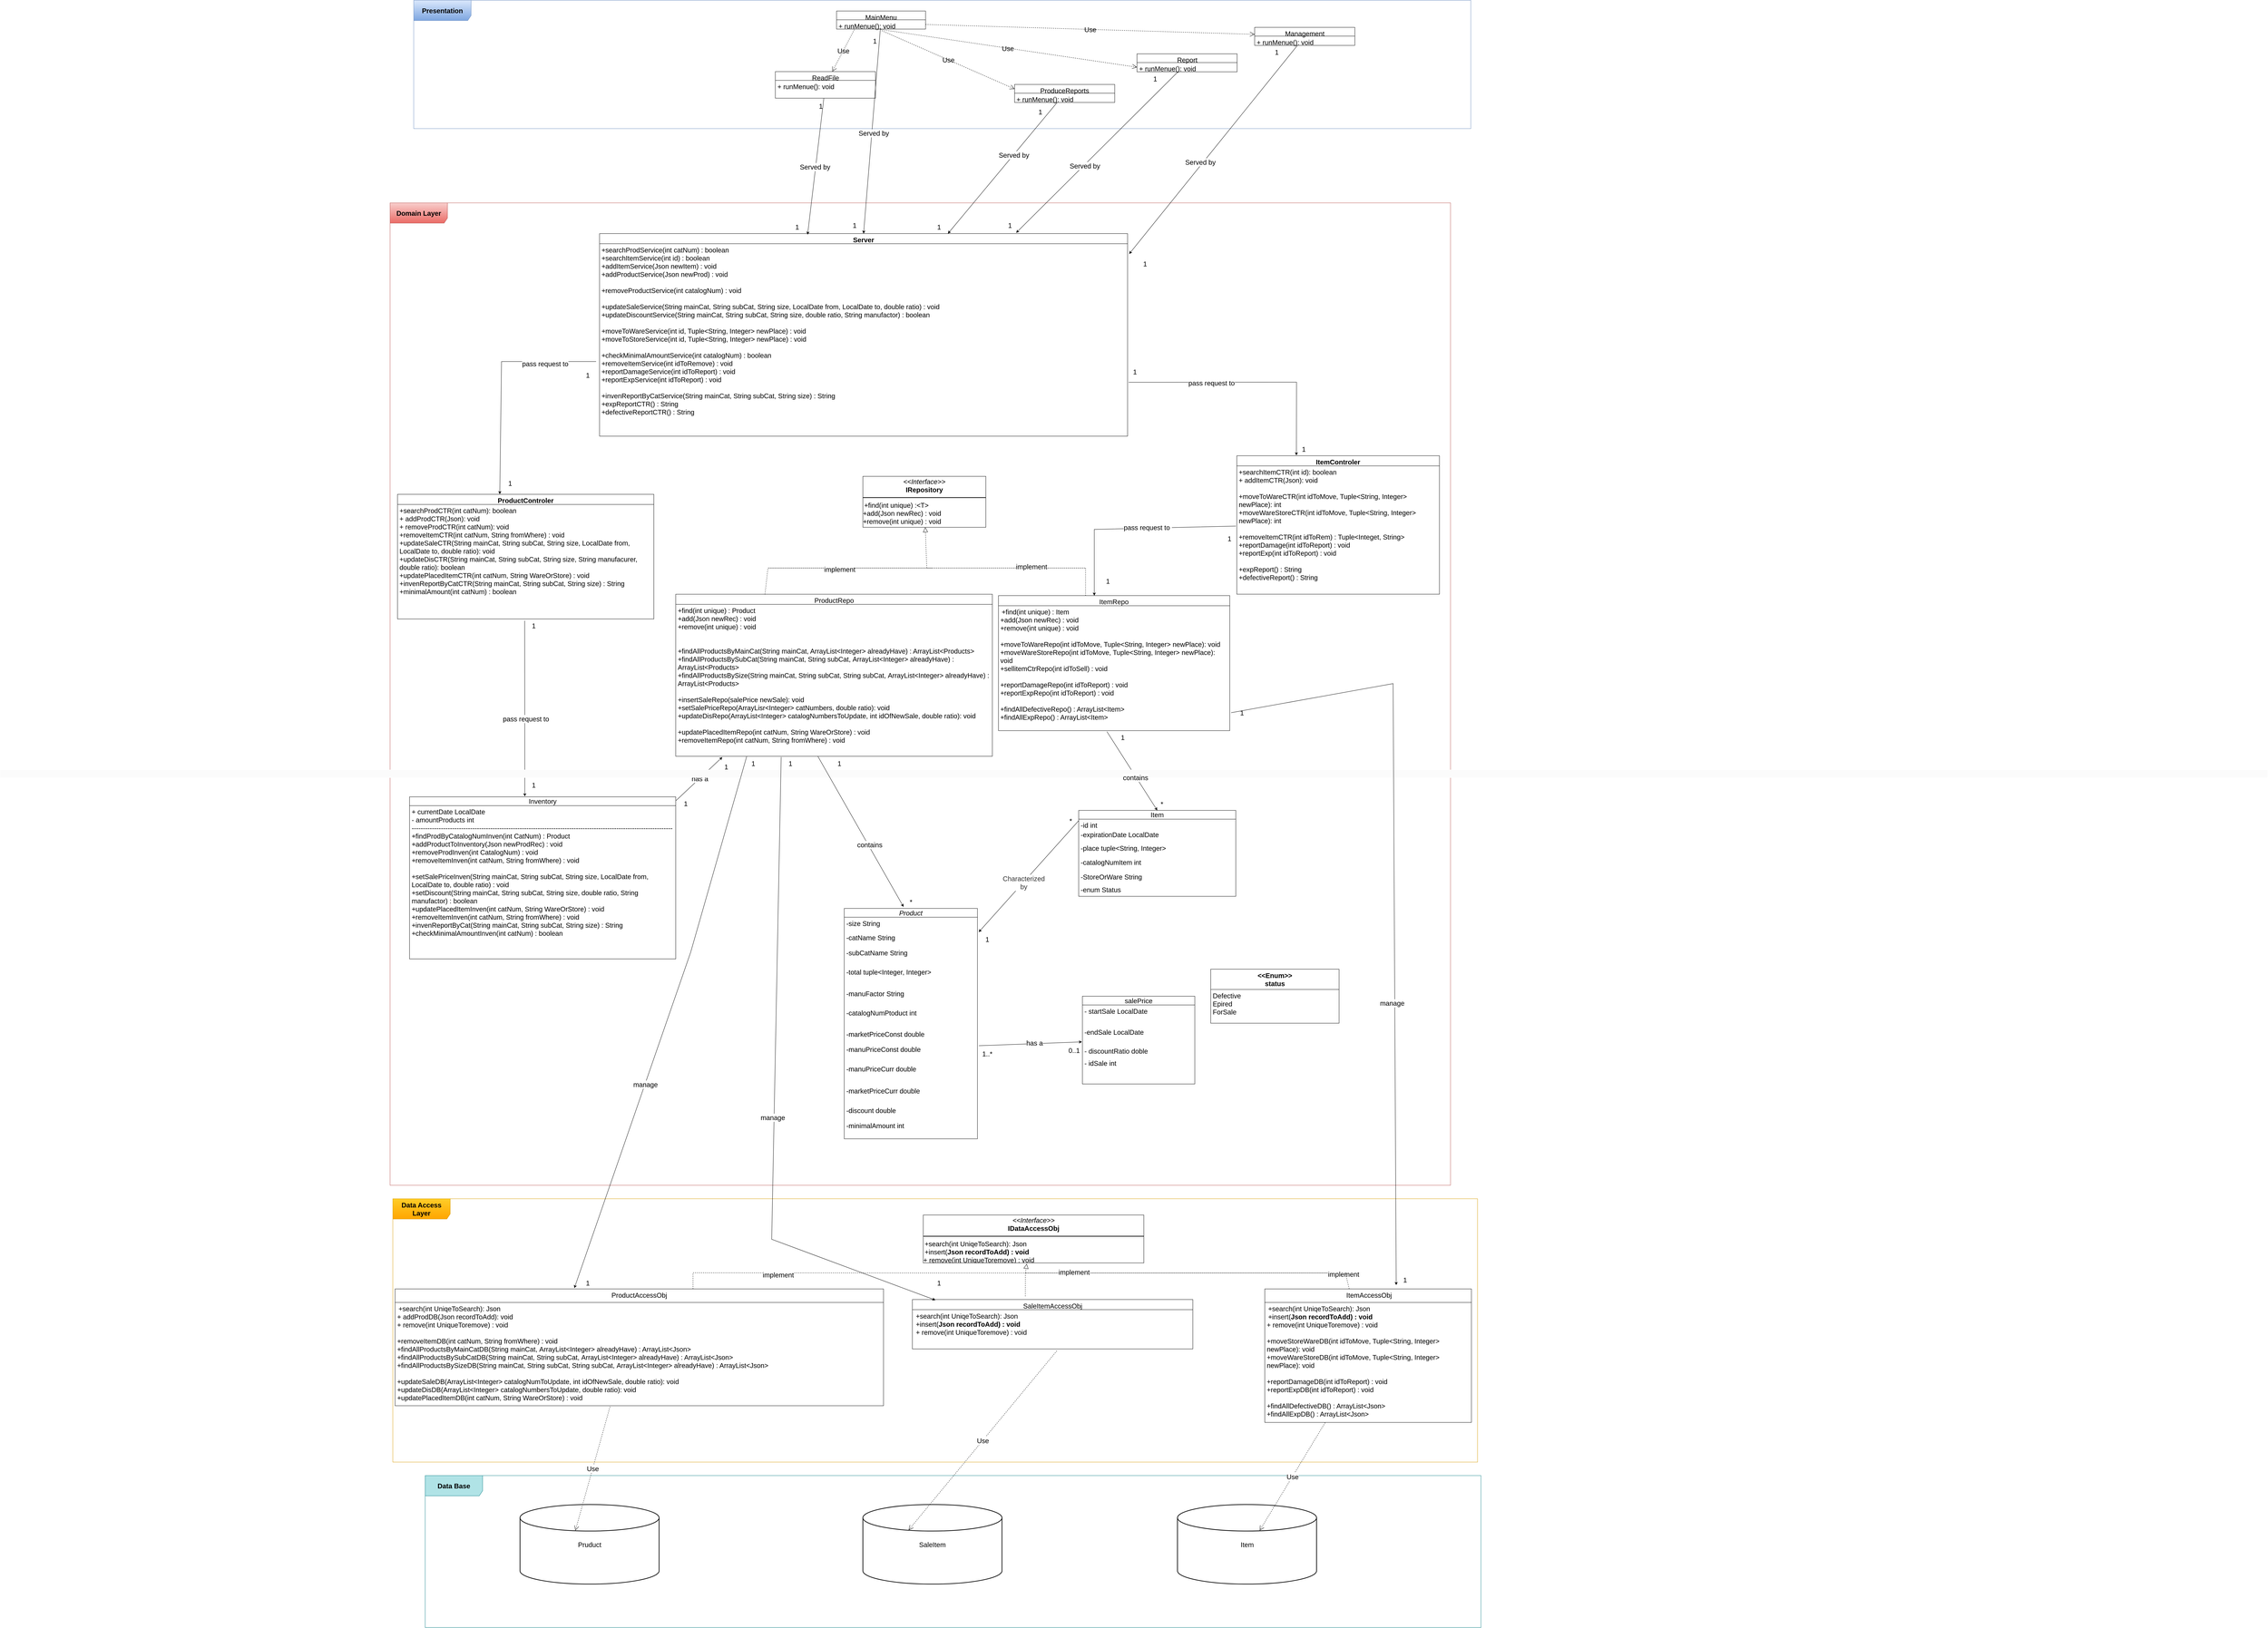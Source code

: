 <mxfile version="24.6.2" type="github">
  <diagram name="‫עמוד-1‬" id="dHkA9cBUytoh4jv0Vv6P">
    <mxGraphModel dx="4755" dy="2307" grid="1" gridSize="10" guides="1" tooltips="1" connect="1" arrows="1" fold="1" page="1" pageScale="1" pageWidth="827" pageHeight="1169" math="0" shadow="0">
      <root>
        <mxCell id="0" />
        <mxCell id="1" parent="0" />
        <mxCell id="rCQZ0M5XMtd213yGawNZ-204" value="" style="group;fontSize=20;fontFamily=Helvetica;" vertex="1" connectable="0" parent="1">
          <mxGeometry x="-790" y="-540" width="3140" height="2910" as="geometry" />
        </mxCell>
        <mxCell id="rCQZ0M5XMtd213yGawNZ-57" value="&lt;p style=&quot;margin: 4px 0px 0px; text-align: center; font-size: 20px;&quot;&gt;&lt;font style=&quot;font-size: 20px;&quot;&gt;&lt;i style=&quot;font-size: 20px;&quot;&gt;&amp;lt;&amp;lt;Interface&amp;gt;&amp;gt;&lt;/i&gt;&lt;br style=&quot;font-size: 20px;&quot;&gt;&lt;b style=&quot;font-size: 20px;&quot;&gt;IRepository&lt;/b&gt;&lt;/font&gt;&lt;/p&gt;&lt;hr style=&quot;border-style: solid; font-size: 20px;&quot;&gt;&lt;p style=&quot;margin: 0px 0px 0px 4px; font-size: 20px;&quot;&gt;&lt;/p&gt;&lt;h1 style=&quot;margin: 0px 0px 0px 4px; font-size: 20px;&quot;&gt;&lt;span style=&quot;font-weight: 400; font-size: 20px;&quot;&gt;+find(int unique) :&amp;lt;T&amp;gt;&lt;/span&gt;&lt;br style=&quot;font-size: 20px;&quot;&gt;&lt;/h1&gt;&lt;div style=&quot;font-size: 20px;&quot;&gt;&lt;font style=&quot;font-size: 20px;&quot;&gt;+add(&lt;/font&gt;&lt;span style=&quot;background-color: initial; font-size: 20px;&quot;&gt;Json newRec) : void&lt;/span&gt;&lt;/div&gt;&lt;div style=&quot;font-size: 20px;&quot;&gt;&lt;span style=&quot;background-color: initial; font-size: 20px;&quot;&gt;+remove(int unique) : void&lt;/span&gt;&lt;/div&gt;" style="verticalAlign=top;align=left;overflow=fill;html=1;whiteSpace=wrap;hachureGap=4;fontFamily=Helvetica;labelBackgroundColor=none;fontSize=20;" vertex="1" parent="rCQZ0M5XMtd213yGawNZ-204">
          <mxGeometry x="1399.999" y="809.995" width="364.059" height="150.969" as="geometry" />
        </mxCell>
        <mxCell id="rCQZ0M5XMtd213yGawNZ-106" value="" style="endArrow=block;dashed=1;endFill=0;endSize=12;html=1;rounded=0;hachureGap=4;fontFamily=Helvetica;labelBackgroundColor=none;fontColor=default;fontSize=20;" edge="1" parent="rCQZ0M5XMtd213yGawNZ-204" target="rCQZ0M5XMtd213yGawNZ-57">
          <mxGeometry width="160" relative="1" as="geometry">
            <mxPoint x="1604.291" y="1081.659" as="sourcePoint" />
            <mxPoint x="1589.383" y="984.253" as="targetPoint" />
            <Array as="points">
              <mxPoint x="1118.88" y="1081.659" />
              <mxPoint x="1725.643" y="1081.659" />
              <mxPoint x="2059.363" y="1081.659" />
              <mxPoint x="1862.165" y="1081.659" />
              <mxPoint x="1589.121" y="1081.659" />
            </Array>
          </mxGeometry>
        </mxCell>
        <mxCell id="rCQZ0M5XMtd213yGawNZ-431" value="&lt;font style=&quot;font-size: 20px;&quot;&gt;implement&lt;/font&gt;" style="edgeLabel;html=1;align=center;verticalAlign=middle;resizable=0;points=[];fontSize=20;fontFamily=Helvetica;" vertex="1" connectable="0" parent="rCQZ0M5XMtd213yGawNZ-106">
          <mxGeometry x="-0.309" y="-3" relative="1" as="geometry">
            <mxPoint as="offset" />
          </mxGeometry>
        </mxCell>
        <mxCell id="rCQZ0M5XMtd213yGawNZ-432" value="&lt;span style=&quot;font-size: 20px;&quot;&gt;implement&lt;/span&gt;" style="edgeLabel;html=1;align=center;verticalAlign=middle;resizable=0;points=[];fontSize=20;fontFamily=Helvetica;" vertex="1" connectable="0" parent="rCQZ0M5XMtd213yGawNZ-106">
          <mxGeometry x="0.255" y="5" relative="1" as="geometry">
            <mxPoint as="offset" />
          </mxGeometry>
        </mxCell>
        <mxCell id="rCQZ0M5XMtd213yGawNZ-107" value="&lt;span style=&quot;font-size: 20px; font-weight: 400;&quot;&gt;ProductRepo&lt;/span&gt;" style="swimlane;fontStyle=1;align=center;verticalAlign=top;childLayout=stackLayout;horizontal=1;startSize=30;horizontalStack=0;resizeParent=1;resizeParentMax=0;resizeLast=0;collapsible=1;marginBottom=0;whiteSpace=wrap;html=1;hachureGap=4;fontFamily=Helvetica;labelBackgroundColor=none;fontSize=20;" vertex="1" parent="rCQZ0M5XMtd213yGawNZ-204">
          <mxGeometry x="845.836" y="1159.227" width="937.54" height="480" as="geometry" />
        </mxCell>
        <mxCell id="rCQZ0M5XMtd213yGawNZ-110" value="&lt;div style=&quot;font-size: 20px;&quot;&gt;&lt;div style=&quot;font-size: 20px;&quot;&gt;&lt;span style=&quot;background-color: initial; font-size: 20px;&quot;&gt;+find(int unique) : Product&lt;/span&gt;&lt;/div&gt;&lt;div style=&quot;font-size: 20px;&quot;&gt;&lt;font style=&quot;background-color: initial; font-size: 20px;&quot;&gt;+add(&lt;/font&gt;&lt;span style=&quot;background-color: initial; font-size: 20px;&quot;&gt;Json newRec) : void&lt;/span&gt;&lt;/div&gt;&lt;div style=&quot;font-size: 20px;&quot;&gt;+remove(int unique) : void&lt;br style=&quot;font-size: 20px;&quot;&gt;&lt;/div&gt;&lt;div style=&quot;font-size: 20px;&quot;&gt;&lt;br style=&quot;font-size: 20px;&quot;&gt;&lt;/div&gt;&lt;div style=&quot;font-size: 20px;&quot;&gt;&lt;br style=&quot;font-size: 20px;&quot;&gt;&lt;/div&gt;&lt;div style=&quot;font-size: 20px;&quot;&gt;&lt;span style=&quot;background-color: initial; font-size: 20px;&quot;&gt;+findAllProductsByMainCat(String mainCat, ArrayList&amp;lt;Integer&amp;gt; alreadyHave) : ArrayList&amp;lt;Products&amp;gt;&lt;/span&gt;&lt;/div&gt;&lt;div style=&quot;font-size: 20px;&quot;&gt;&lt;div style=&quot;font-size: 20px;&quot;&gt;&lt;span style=&quot;background-color: initial; font-size: 20px;&quot;&gt;+findAllProductsBySubCat(&lt;/span&gt;&lt;span style=&quot;background-color: initial; font-size: 20px;&quot;&gt;String mainCat,&amp;nbsp;&lt;/span&gt;&lt;span style=&quot;background-color: initial; font-size: 20px;&quot;&gt;String subCat,&amp;nbsp;&lt;/span&gt;&lt;span style=&quot;background-color: initial; font-size: 20px;&quot;&gt;ArrayList&amp;lt;Integer&amp;gt; alreadyHave&lt;/span&gt;&lt;span style=&quot;background-color: initial; font-size: 20px;&quot;&gt;) : ArrayList&amp;lt;Products&amp;gt;&lt;/span&gt;&lt;/div&gt;&lt;div style=&quot;font-size: 20px;&quot;&gt;&lt;div style=&quot;font-size: 20px;&quot;&gt;&lt;span style=&quot;background-color: initial; font-size: 20px;&quot;&gt;+findAllProductsBySize(&lt;/span&gt;&lt;span style=&quot;background-color: initial; font-size: 20px;&quot;&gt;String mainCat,&amp;nbsp;&lt;/span&gt;&lt;span style=&quot;background-color: initial; font-size: 20px;&quot;&gt;String subCat,&amp;nbsp;&lt;/span&gt;&lt;span style=&quot;background-color: initial; font-size: 20px;&quot;&gt;String subCat,&amp;nbsp;&lt;/span&gt;&lt;span style=&quot;background-color: initial; font-size: 20px;&quot;&gt;ArrayList&amp;lt;Integer&amp;gt; alreadyHave&lt;/span&gt;&lt;span style=&quot;background-color: initial; font-size: 20px;&quot;&gt;) : ArrayList&amp;lt;Products&amp;gt;&lt;/span&gt;&lt;/div&gt;&lt;/div&gt;&lt;div style=&quot;font-size: 20px;&quot;&gt;&lt;span style=&quot;background-color: initial; font-size: 20px;&quot;&gt;&lt;br style=&quot;font-size: 20px;&quot;&gt;&lt;/span&gt;&lt;/div&gt;&lt;div style=&quot;font-size: 20px;&quot;&gt;&lt;span style=&quot;background-color: initial; font-size: 20px;&quot;&gt;+insertSaleRepo(salePrice newSale&lt;/span&gt;&lt;span style=&quot;background-color: initial; font-size: 20px;&quot;&gt;): void&lt;/span&gt;&lt;/div&gt;&lt;div style=&quot;font-size: 20px;&quot;&gt;&lt;span style=&quot;background-color: initial; font-size: 20px;&quot;&gt;+setSalePriceRepo(ArrayLisr&amp;lt;Integer&amp;gt; catNumbers, double ratio): void&lt;/span&gt;&lt;/div&gt;&lt;/div&gt;&lt;/div&gt;&lt;div style=&quot;font-size: 20px;&quot;&gt;&lt;font style=&quot;font-size: 20px;&quot;&gt;+updateDisRepo(&lt;/font&gt;&lt;span style=&quot;background-color: initial; font-size: 20px;&quot;&gt;ArrayList&amp;lt;Integer&amp;gt; catalogNumbersToUpdate, int idOfNewSale, double ratio): void&lt;/span&gt;&lt;span style=&quot;font-size: 20px; background-color: initial;&quot;&gt;&lt;br style=&quot;font-size: 20px;&quot;&gt;&lt;/span&gt;&lt;/div&gt;&lt;div style=&quot;font-size: 20px;&quot;&gt;&lt;br style=&quot;font-size: 20px;&quot;&gt;&lt;/div&gt;&lt;div style=&quot;font-size: 20px;&quot;&gt;&lt;div style=&quot;font-size: 20px;&quot;&gt;+updatePlacedItemRepo(int catNum, String WareOrStore) : void&lt;br style=&quot;font-size: 20px;&quot;&gt;&lt;/div&gt;&lt;div style=&quot;font-size: 20px;&quot;&gt;&lt;div style=&quot;font-size: 20px;&quot;&gt;+removeItemRepo(int catNum, String fromWhere) : void&lt;/div&gt;&lt;div style=&quot;font-size: 20px;&quot;&gt;&lt;br style=&quot;font-size: 20px;&quot;&gt;&lt;/div&gt;&lt;/div&gt;&lt;/div&gt;" style="text;strokeColor=none;fillColor=none;align=left;verticalAlign=top;spacingLeft=4;spacingRight=4;overflow=hidden;rotatable=0;points=[[0,0.5],[1,0.5]];portConstraint=eastwest;whiteSpace=wrap;html=1;fontFamily=Helvetica;labelBackgroundColor=none;fontSize=20;" vertex="1" parent="rCQZ0M5XMtd213yGawNZ-107">
          <mxGeometry y="30" width="937.54" height="450" as="geometry" />
        </mxCell>
        <mxCell id="rCQZ0M5XMtd213yGawNZ-114" value="" style="edgeStyle=none;orthogonalLoop=1;jettySize=auto;html=1;rounded=0;dashed=1;startArrow=none;startFill=0;endArrow=none;endFill=0;fontSize=20;fontFamily=Helvetica;" edge="1" parent="rCQZ0M5XMtd213yGawNZ-204">
          <mxGeometry width="80" relative="1" as="geometry">
            <mxPoint x="1110" y="1160" as="sourcePoint" />
            <mxPoint x="1118.88" y="1081.659" as="targetPoint" />
            <Array as="points" />
          </mxGeometry>
        </mxCell>
        <mxCell id="rCQZ0M5XMtd213yGawNZ-115" value="&lt;font style=&quot;font-size: 20px;&quot;&gt;&lt;span style=&quot;font-size: 20px; font-weight: 400;&quot;&gt;ItemRepo&lt;/span&gt;&lt;/font&gt;" style="swimlane;fontStyle=1;align=center;verticalAlign=top;childLayout=stackLayout;horizontal=1;startSize=30;horizontalStack=0;resizeParent=1;resizeParentMax=0;resizeLast=0;collapsible=1;marginBottom=0;whiteSpace=wrap;html=1;hachureGap=4;fontFamily=Helvetica;labelBackgroundColor=none;fontSize=20;" vertex="1" parent="rCQZ0M5XMtd213yGawNZ-204">
          <mxGeometry x="1801.49" y="1163.4" width="684.86" height="400" as="geometry" />
        </mxCell>
        <mxCell id="rCQZ0M5XMtd213yGawNZ-118" value="&lt;div style=&quot;font-size: 20px;&quot;&gt;&lt;h1 style=&quot;margin: 0px 0px 0px 4px; font-size: 20px;&quot;&gt;&lt;span style=&quot;font-weight: 400; font-size: 20px;&quot;&gt;+find(int unique) : Item&lt;/span&gt;&lt;/h1&gt;&lt;div style=&quot;font-size: 20px;&quot;&gt;&lt;font style=&quot;background-color: initial; font-size: 20px;&quot;&gt;+add(&lt;/font&gt;&lt;span style=&quot;background-color: initial; font-size: 20px;&quot;&gt;Json newRec) : void&lt;/span&gt;&lt;/div&gt;&lt;div style=&quot;font-size: 20px;&quot;&gt;+remove(int unique) : void&lt;span style=&quot;background-color: initial; font-size: 20px;&quot;&gt;&lt;br style=&quot;font-size: 20px;&quot;&gt;&lt;/span&gt;&lt;/div&gt;&lt;div style=&quot;font-size: 20px;&quot;&gt;&lt;br style=&quot;font-size: 20px;&quot;&gt;&lt;/div&gt;&lt;div style=&quot;font-size: 20px;&quot;&gt;&lt;span style=&quot;background-color: initial; font-size: 20px;&quot;&gt;+moveToWareRepo(int idToMove, Tuple&amp;lt;String, Integer&amp;gt; newPlace): void&lt;/span&gt;&lt;br style=&quot;font-size: 20px;&quot;&gt;&lt;/div&gt;&lt;div style=&quot;font-size: 20px;&quot;&gt;&lt;span style=&quot;font-size: 20px;&quot;&gt;+moveWare&lt;/span&gt;&lt;span style=&quot;background-color: initial; font-size: 20px;&quot;&gt;Store&lt;/span&gt;&lt;span style=&quot;background-color: initial; font-size: 20px;&quot;&gt;Repo(int idToMove, Tuple&amp;lt;String, Integer&amp;gt; newPlace): void&lt;/span&gt;&lt;/div&gt;&lt;div style=&quot;font-size: 20px;&quot;&gt;&lt;span style=&quot;background-color: initial; font-size: 20px;&quot;&gt;+sellitemCtrRepo(int idToSell) : void&lt;/span&gt;&lt;/div&gt;&lt;div style=&quot;font-size: 20px;&quot;&gt;&lt;span style=&quot;background-color: initial; font-size: 20px;&quot;&gt;&lt;br style=&quot;font-size: 20px;&quot;&gt;&lt;/span&gt;&lt;div style=&quot;font-size: 20px;&quot;&gt;&lt;span style=&quot;background-color: initial; font-size: 20px;&quot;&gt;+reportDamageRepo(int idToReport) : void&lt;/span&gt;&lt;/div&gt;&lt;div style=&quot;font-size: 20px;&quot;&gt;&lt;span style=&quot;background-color: initial; font-size: 20px;&quot;&gt;+reportExpRepo(int idToReport) : void&lt;/span&gt;&lt;br style=&quot;font-size: 20px;&quot;&gt;&lt;/div&gt;&lt;div style=&quot;font-size: 20px;&quot;&gt;&lt;span style=&quot;background-color: initial; font-size: 20px;&quot;&gt;&lt;br style=&quot;font-size: 20px;&quot;&gt;&lt;/span&gt;&lt;/div&gt;&lt;/div&gt;&lt;div style=&quot;font-size: 20px;&quot;&gt;&lt;font style=&quot;font-size: 20px;&quot;&gt;+findAllDefectiveRepo() : ArrayList&amp;lt;Item&amp;gt;&lt;/font&gt;&lt;/div&gt;&lt;div style=&quot;font-size: 20px;&quot;&gt;&lt;span style=&quot;background-color: initial; font-size: 20px;&quot;&gt;+findAllExpRepo() : ArrayList&amp;lt;Item&amp;gt;&lt;/span&gt;&lt;/div&gt;&lt;div style=&quot;font-size: 20px;&quot;&gt;&lt;br style=&quot;font-size: 20px;&quot;&gt;&lt;/div&gt;&lt;/div&gt;" style="text;strokeColor=none;fillColor=none;align=left;verticalAlign=top;spacingLeft=4;spacingRight=4;overflow=hidden;rotatable=0;points=[[0,0.5],[1,0.5]];portConstraint=eastwest;whiteSpace=wrap;html=1;fontFamily=Helvetica;labelBackgroundColor=none;fontSize=20;" vertex="1" parent="rCQZ0M5XMtd213yGawNZ-115">
          <mxGeometry y="30" width="684.86" height="370" as="geometry" />
        </mxCell>
        <mxCell id="rCQZ0M5XMtd213yGawNZ-125" style="edgeStyle=none;rounded=0;orthogonalLoop=1;jettySize=auto;html=1;fontSize=20;exitX=0.496;exitY=1.016;exitDx=0;exitDy=0;exitPerimeter=0;entryX=0.433;entryY=-0.003;entryDx=0;entryDy=0;entryPerimeter=0;fontFamily=Helvetica;" edge="1" parent="rCQZ0M5XMtd213yGawNZ-204" source="rCQZ0M5XMtd213yGawNZ-123" target="rCQZ0M5XMtd213yGawNZ-252">
          <mxGeometry relative="1" as="geometry">
            <mxPoint x="494.792" y="1668.356" as="targetPoint" />
            <Array as="points" />
            <mxPoint x="399.996" y="1235.003" as="sourcePoint" />
          </mxGeometry>
        </mxCell>
        <mxCell id="rCQZ0M5XMtd213yGawNZ-434" value="&lt;font style=&quot;font-size: 20px;&quot;&gt;pass request to&lt;/font&gt;" style="edgeLabel;html=1;align=center;verticalAlign=middle;resizable=0;points=[];fontSize=20;fontFamily=Helvetica;" vertex="1" connectable="0" parent="rCQZ0M5XMtd213yGawNZ-125">
          <mxGeometry x="0.116" y="3" relative="1" as="geometry">
            <mxPoint as="offset" />
          </mxGeometry>
        </mxCell>
        <mxCell id="rCQZ0M5XMtd213yGawNZ-120" value="ProductControler" style="swimlane;fontStyle=1;align=center;verticalAlign=top;childLayout=stackLayout;horizontal=1;startSize=30;horizontalStack=0;resizeParent=1;resizeParentMax=0;resizeLast=0;collapsible=1;marginBottom=0;whiteSpace=wrap;html=1;fontSize=20;fontFamily=Helvetica;" vertex="1" parent="rCQZ0M5XMtd213yGawNZ-204">
          <mxGeometry x="22.04" y="863.24" width="758.96" height="369.238" as="geometry" />
        </mxCell>
        <mxCell id="rCQZ0M5XMtd213yGawNZ-123" value="&lt;div style=&quot;font-size: 20px;&quot;&gt;&lt;font style=&quot;font-size: 20px;&quot;&gt;+searchProdCTR(int catNum): boolean&lt;/font&gt;&lt;/div&gt;&lt;div style=&quot;font-size: 20px;&quot;&gt;&lt;span style=&quot;background-color: initial; font-size: 20px;&quot;&gt;+ addProdCTR(Json): void&lt;/span&gt;&lt;br style=&quot;font-size: 20px;&quot;&gt;&lt;/div&gt;&lt;div style=&quot;font-size: 20px;&quot;&gt;&lt;span style=&quot;background-color: initial; font-size: 20px;&quot;&gt;+ removeProdCTR(int catNum): void&lt;/span&gt;&lt;br style=&quot;font-size: 20px;&quot;&gt;&lt;/div&gt;&lt;div style=&quot;font-size: 20px;&quot;&gt;+removeItemCTR(int catNum, String fromWhere) : void&lt;/div&gt;&lt;div style=&quot;font-size: 20px;&quot;&gt;&lt;span style=&quot;background-color: initial; font-size: 20px;&quot;&gt;+updateSaleCTR(String mainCat, String subCat, String size, LocalDate from, LocalDate to, double ratio): void&lt;/span&gt;&lt;/div&gt;&lt;div style=&quot;font-size: 20px;&quot;&gt;&lt;font style=&quot;background-color: initial; font-size: 20px;&quot;&gt;&lt;span style=&quot;background-color: initial; font-size: 20px;&quot;&gt;+updateDisCTR(&lt;/span&gt;&lt;/font&gt;&lt;span style=&quot;background-color: initial; font-size: 20px;&quot;&gt;String mainCat, String subCat, String size, String manufacurer, double ratio): boolean&lt;/span&gt;&lt;br style=&quot;font-size: 20px;&quot;&gt;&lt;/div&gt;&lt;div style=&quot;font-size: 20px;&quot;&gt;&lt;span style=&quot;background-color: initial; font-size: 20px;&quot;&gt;+updatePlacedItemCTR(int catNum, String WareOrStore) : void&lt;/span&gt;&lt;/div&gt;&lt;div style=&quot;font-size: 20px;&quot;&gt;&lt;span style=&quot;background-color: initial; font-size: 20px;&quot;&gt;+invenReportByCatCTR(&lt;/span&gt;&lt;span style=&quot;background-color: initial; font-size: 20px;&quot;&gt;String mainCat, String subCat, String size) : String&lt;/span&gt;&lt;/div&gt;&lt;div style=&quot;font-size: 20px;&quot;&gt;&lt;span style=&quot;background-color: initial; font-size: 20px;&quot;&gt;+minimalAmount(int catNum) : boolean&lt;/span&gt;&lt;/div&gt;" style="text;strokeColor=none;fillColor=none;align=left;verticalAlign=top;spacingLeft=4;spacingRight=4;overflow=hidden;rotatable=0;points=[[0,0.5],[1,0.5]];portConstraint=eastwest;whiteSpace=wrap;html=1;fontSize=20;fontFamily=Helvetica;" vertex="1" parent="rCQZ0M5XMtd213yGawNZ-120">
          <mxGeometry y="30" width="758.96" height="339.238" as="geometry" />
        </mxCell>
        <mxCell id="rCQZ0M5XMtd213yGawNZ-126" value="ItemControler" style="swimlane;fontStyle=1;align=center;verticalAlign=top;childLayout=stackLayout;horizontal=1;startSize=30;horizontalStack=0;resizeParent=1;resizeParentMax=0;resizeLast=0;collapsible=1;marginBottom=0;whiteSpace=wrap;html=1;fontSize=20;fontFamily=Helvetica;" vertex="1" parent="rCQZ0M5XMtd213yGawNZ-204">
          <mxGeometry x="2507.154" y="749.138" width="600.09" height="410" as="geometry" />
        </mxCell>
        <mxCell id="rCQZ0M5XMtd213yGawNZ-129" value="&lt;div style=&quot;font-size: 20px;&quot;&gt;+searchItemCTR(int id): boolean&lt;/div&gt;+ addItemCTR(Json): void&lt;div style=&quot;font-size: 20px;&quot;&gt;&lt;br style=&quot;font-size: 20px;&quot;&gt;&lt;div style=&quot;font-size: 20px;&quot;&gt;+moveToWareCTR(int idToMove, Tuple&amp;lt;String, Integer&amp;gt; newPlace): int&lt;/div&gt;&lt;div style=&quot;font-size: 20px;&quot;&gt;+&lt;span style=&quot;background-color: initial; font-size: 20px;&quot;&gt;moveWare&lt;/span&gt;&lt;span style=&quot;background-color: initial; font-size: 20px;&quot;&gt;Store&lt;/span&gt;&lt;span style=&quot;background-color: initial; font-size: 20px;&quot;&gt;CTR(int idToMove, Tuple&amp;lt;String, Integer&amp;gt; newPlace): int&lt;/span&gt;&lt;/div&gt;&lt;div style=&quot;font-size: 20px;&quot;&gt;&lt;span style=&quot;background-color: initial; font-size: 20px;&quot;&gt;&lt;br style=&quot;font-size: 20px;&quot;&gt;&lt;/span&gt;&lt;/div&gt;&lt;div style=&quot;font-size: 20px;&quot;&gt;&lt;div style=&quot;font-size: 20px;&quot;&gt;&lt;div style=&quot;font-size: 20px;&quot;&gt;&lt;span style=&quot;background-color: initial; font-size: 20px;&quot;&gt;+removeItemCTR(int idToRem) : Tuple&amp;lt;Integet, String&amp;gt;&lt;/span&gt;&lt;/div&gt;&lt;div style=&quot;font-size: 20px;&quot;&gt;&lt;span style=&quot;background-color: initial; font-size: 20px;&quot;&gt;+reportDamage(int idToReport) : void&lt;/span&gt;&lt;br style=&quot;font-size: 20px;&quot;&gt;&lt;/div&gt;&lt;div style=&quot;font-size: 20px;&quot;&gt;&lt;div style=&quot;font-size: 20px;&quot;&gt;&lt;div style=&quot;font-size: 20px;&quot;&gt;&lt;span style=&quot;background-color: initial; font-size: 20px;&quot;&gt;+reportExp(int idToReport) : void&lt;/span&gt;&lt;/div&gt;&lt;div style=&quot;font-size: 20px;&quot;&gt;&lt;span style=&quot;background-color: initial; font-size: 20px;&quot;&gt;&lt;br style=&quot;font-size: 20px;&quot;&gt;&lt;/span&gt;&lt;/div&gt;&lt;/div&gt;&lt;/div&gt;&lt;/div&gt;&lt;/div&gt;&lt;div style=&quot;font-size: 20px;&quot;&gt;&lt;span style=&quot;font-size: 20px; background-color: initial;&quot;&gt;+expReport() : String&lt;/span&gt;&lt;/div&gt;&lt;div style=&quot;font-size: 20px;&quot;&gt;&lt;span style=&quot;font-size: 20px;&quot;&gt;+defectiveReport() : String&lt;/span&gt;&lt;span style=&quot;font-size: 20px; background-color: initial;&quot;&gt;&lt;br style=&quot;font-size: 20px;&quot;&gt;&lt;/span&gt;&lt;/div&gt;&lt;/div&gt;" style="text;strokeColor=none;fillColor=none;align=left;verticalAlign=top;spacingLeft=4;spacingRight=4;overflow=hidden;rotatable=0;points=[[0,0.5],[1,0.5]];portConstraint=eastwest;whiteSpace=wrap;html=1;fontSize=20;fontFamily=Helvetica;" vertex="1" parent="rCQZ0M5XMtd213yGawNZ-126">
          <mxGeometry y="30" width="600.09" height="380" as="geometry" />
        </mxCell>
        <mxCell id="rCQZ0M5XMtd213yGawNZ-130" style="edgeStyle=none;rounded=0;orthogonalLoop=1;jettySize=auto;html=1;fontSize=20;fontFamily=Helvetica;" edge="1" parent="rCQZ0M5XMtd213yGawNZ-204">
          <mxGeometry relative="1" as="geometry">
            <mxPoint x="2504.363" y="957.318" as="sourcePoint" />
            <mxPoint x="2085.15" y="1163.401" as="targetPoint" />
            <Array as="points">
              <mxPoint x="2085.15" y="967.221" />
            </Array>
          </mxGeometry>
        </mxCell>
        <mxCell id="rCQZ0M5XMtd213yGawNZ-472" value="&lt;font style=&quot;font-size: 20px;&quot;&gt;pass request to&amp;nbsp;&lt;/font&gt;" style="edgeLabel;html=1;align=center;verticalAlign=middle;resizable=0;points=[];fontSize=20;fontFamily=Helvetica;" vertex="1" connectable="0" parent="rCQZ0M5XMtd213yGawNZ-130">
          <mxGeometry x="-0.148" y="-3" relative="1" as="geometry">
            <mxPoint as="offset" />
          </mxGeometry>
        </mxCell>
        <mxCell id="rCQZ0M5XMtd213yGawNZ-163" value="&lt;h2 style=&quot;font-size: 20px;&quot;&gt;Domain Layer&lt;/h2&gt;" style="shape=umlFrame;whiteSpace=wrap;html=1;pointerEvents=0;width=170;height=60;fontFamily=Helvetica;labelBackgroundColor=none;fillColor=#f8cecc;strokeColor=#b85450;fontSize=20;gradientColor=#ea6b66;" vertex="1" parent="rCQZ0M5XMtd213yGawNZ-204">
          <mxGeometry width="3140.0" height="2910.0" as="geometry" />
        </mxCell>
        <mxCell id="rCQZ0M5XMtd213yGawNZ-222" value="" style="edgeStyle=none;orthogonalLoop=1;jettySize=auto;html=1;rounded=0;dashed=1;startArrow=none;startFill=0;endArrow=none;endFill=0;fontSize=20;fontFamily=Helvetica;" edge="1" parent="rCQZ0M5XMtd213yGawNZ-204">
          <mxGeometry width="80" relative="1" as="geometry">
            <mxPoint x="2059.363" y="1163.401" as="sourcePoint" />
            <mxPoint x="2059.363" y="1081.659" as="targetPoint" />
            <Array as="points" />
          </mxGeometry>
        </mxCell>
        <mxCell id="rCQZ0M5XMtd213yGawNZ-236" value="salePrice" style="swimlane;fontStyle=0;childLayout=stackLayout;horizontal=1;startSize=26;fillColor=none;horizontalStack=0;resizeParent=1;resizeParentMax=0;resizeLast=0;collapsible=1;marginBottom=0;whiteSpace=wrap;html=1;fontSize=20;fontFamily=Helvetica;" vertex="1" parent="rCQZ0M5XMtd213yGawNZ-204">
          <mxGeometry x="2050.004" y="2350.001" width="332.81" height="259.999" as="geometry" />
        </mxCell>
        <mxCell id="rCQZ0M5XMtd213yGawNZ-237" value="- startSale LocalDate" style="text;strokeColor=none;fillColor=none;align=left;verticalAlign=top;spacingLeft=4;spacingRight=4;overflow=hidden;rotatable=0;points=[[0,0.5],[1,0.5]];portConstraint=eastwest;whiteSpace=wrap;html=1;fontSize=20;fontFamily=Helvetica;" vertex="1" parent="rCQZ0M5XMtd213yGawNZ-236">
          <mxGeometry y="26" width="332.81" height="61.558" as="geometry" />
        </mxCell>
        <mxCell id="rCQZ0M5XMtd213yGawNZ-238" value="-endSale LocalDate" style="text;strokeColor=none;fillColor=none;align=left;verticalAlign=top;spacingLeft=4;spacingRight=4;overflow=hidden;rotatable=0;points=[[0,0.5],[1,0.5]];portConstraint=eastwest;whiteSpace=wrap;html=1;fontSize=20;fontFamily=Helvetica;" vertex="1" parent="rCQZ0M5XMtd213yGawNZ-236">
          <mxGeometry y="87.558" width="332.81" height="55.962" as="geometry" />
        </mxCell>
        <mxCell id="rCQZ0M5XMtd213yGawNZ-239" value="- discountRatio doble" style="text;strokeColor=none;fillColor=none;align=left;verticalAlign=top;spacingLeft=4;spacingRight=4;overflow=hidden;rotatable=0;points=[[0,0.5],[1,0.5]];portConstraint=eastwest;whiteSpace=wrap;html=1;fontSize=20;fontFamily=Helvetica;" vertex="1" parent="rCQZ0M5XMtd213yGawNZ-236">
          <mxGeometry y="143.519" width="332.81" height="36.48" as="geometry" />
        </mxCell>
        <mxCell id="rCQZ0M5XMtd213yGawNZ-243" value="- idSale int" style="text;strokeColor=none;fillColor=none;align=left;verticalAlign=top;spacingLeft=4;spacingRight=4;overflow=hidden;rotatable=0;points=[[0,0.5],[1,0.5]];portConstraint=eastwest;whiteSpace=wrap;html=1;fontSize=20;fontFamily=Helvetica;" vertex="1" parent="rCQZ0M5XMtd213yGawNZ-236">
          <mxGeometry y="179.999" width="332.81" height="80" as="geometry" />
        </mxCell>
        <mxCell id="rCQZ0M5XMtd213yGawNZ-252" value="&lt;span style=&quot;font-size: 20px; text-align: start;&quot;&gt;Inventory&lt;/span&gt;" style="swimlane;fontStyle=0;childLayout=stackLayout;horizontal=1;startSize=26;fillColor=none;horizontalStack=0;resizeParent=1;resizeParentMax=0;resizeLast=0;collapsible=1;marginBottom=0;whiteSpace=wrap;html=1;fontSize=20;fontFamily=Helvetica;" vertex="1" parent="rCQZ0M5XMtd213yGawNZ-204">
          <mxGeometry x="57.61" y="1759.47" width="788.23" height="480" as="geometry" />
        </mxCell>
        <mxCell id="rCQZ0M5XMtd213yGawNZ-254" value="+ currentDate LocalDate&lt;div style=&quot;font-size: 20px;&quot;&gt;- amountProducts int&lt;div style=&quot;font-size: 20px;&quot;&gt;--------------------------------------------------------------------------------------------------------------------+findProdByCatalogNumInven(int CatNum) : Product&lt;/div&gt;&lt;div style=&quot;font-size: 20px;&quot;&gt;+addProductToInventory(Json newProdRec) : void&lt;/div&gt;&lt;div style=&quot;font-size: 20px;&quot;&gt;+removeProdInven(int CatalogNum) : void&lt;/div&gt;&lt;div style=&quot;font-size: 20px;&quot;&gt;&lt;span style=&quot;background-color: initial; font-size: 20px;&quot;&gt;+removeItemInven(int catNum, String fromWhere) : void&lt;/span&gt;&lt;/div&gt;&lt;div style=&quot;font-size: 20px;&quot;&gt;&lt;span style=&quot;background-color: initial; font-size: 20px;&quot;&gt;&lt;br style=&quot;font-size: 20px;&quot;&gt;&lt;/span&gt;&lt;/div&gt;&lt;div style=&quot;font-size: 20px;&quot;&gt;+setSalePriceInven(&lt;span style=&quot;background-color: initial; font-size: 20px;&quot;&gt;String mainCat, String subCat, String size, LocalDate from, LocalDate to, double ratio) : void&lt;/span&gt;&lt;/div&gt;&lt;div style=&quot;font-size: 20px;&quot;&gt;+setDiscount(&lt;span style=&quot;background-color: initial; font-size: 20px;&quot;&gt;String mainCat, String subCat, String size,&amp;nbsp;&lt;/span&gt;&lt;span style=&quot;background-color: initial; font-size: 20px;&quot;&gt;double ratio, String manufactor) : boolean&lt;/span&gt;&lt;/div&gt;&lt;div style=&quot;font-size: 20px;&quot;&gt;+updatePlacedItemInven(int catNum, String WareOrStore) : void&lt;br style=&quot;font-size: 20px;&quot;&gt;&lt;/div&gt;&lt;div style=&quot;font-size: 20px;&quot;&gt;&lt;div style=&quot;font-size: 20px;&quot;&gt;+removeItemInven(int catNum, String fromWhere) : void&lt;/div&gt;&lt;div style=&quot;font-size: 20px;&quot;&gt;&lt;span style=&quot;background-color: initial; font-size: 20px;&quot;&gt;+invenReportByCat(&lt;/span&gt;&lt;span style=&quot;background-color: initial; font-size: 20px;&quot;&gt;String mainCat, String subCat, String size) : String&lt;/span&gt;&lt;br style=&quot;font-size: 20px;&quot;&gt;&lt;/div&gt;&lt;div style=&quot;font-size: 20px;&quot;&gt;&lt;span style=&quot;background-color: initial; font-size: 20px;&quot;&gt;+checkMinimalAmountInven(int catNum) : boolean&lt;/span&gt;&lt;/div&gt;&lt;div style=&quot;font-size: 20px;&quot;&gt;&lt;br style=&quot;font-size: 20px;&quot;&gt;&lt;/div&gt;&lt;/div&gt;&lt;/div&gt;" style="text;strokeColor=none;fillColor=none;align=left;verticalAlign=top;spacingLeft=4;spacingRight=4;overflow=hidden;rotatable=0;points=[[0,0.5],[1,0.5]];portConstraint=eastwest;whiteSpace=wrap;html=1;fontSize=20;fontFamily=Helvetica;" vertex="1" parent="rCQZ0M5XMtd213yGawNZ-252">
          <mxGeometry y="26" width="788.23" height="454" as="geometry" />
        </mxCell>
        <mxCell id="rCQZ0M5XMtd213yGawNZ-303" value="Server" style="swimlane;fontStyle=1;align=center;verticalAlign=top;childLayout=stackLayout;horizontal=1;startSize=30;horizontalStack=0;resizeParent=1;resizeParentMax=0;resizeLast=0;collapsible=1;marginBottom=0;whiteSpace=wrap;html=1;fontSize=20;fontFamily=Helvetica;" vertex="1" parent="rCQZ0M5XMtd213yGawNZ-204">
          <mxGeometry x="620.247" y="91.015" width="1563.54" height="600" as="geometry" />
        </mxCell>
        <mxCell id="rCQZ0M5XMtd213yGawNZ-306" value="&lt;div style=&quot;font-size: 20px;&quot;&gt;+searchProdService(int catNum) : boolean&lt;/div&gt;&lt;div style=&quot;font-size: 20px;&quot;&gt;+searchItemService&lt;span style=&quot;background-color: initial; font-size: 20px;&quot;&gt;(int id) : boolean&lt;/span&gt;&lt;/div&gt;&lt;div style=&quot;font-size: 20px;&quot;&gt;&lt;span style=&quot;background-color: initial; font-size: 20px;&quot;&gt;+addItem&lt;/span&gt;Service&lt;span style=&quot;background-color: initial; font-size: 20px;&quot;&gt;(Json newItem) : void&lt;/span&gt;&lt;/div&gt;&lt;div style=&quot;font-size: 20px;&quot;&gt;+addProductService&lt;span style=&quot;background-color: initial; font-size: 20px;&quot;&gt;(Json newProd) : void&lt;/span&gt;&lt;/div&gt;&lt;div style=&quot;font-size: 20px;&quot;&gt;&lt;br style=&quot;font-size: 20px;&quot;&gt;&lt;/div&gt;&lt;div style=&quot;font-size: 20px;&quot;&gt;&lt;div style=&quot;font-size: 20px;&quot;&gt;+removeProductService&lt;span style=&quot;background-color: initial; font-size: 20px;&quot;&gt;(int catalogNum) : void&lt;/span&gt;&lt;/div&gt;&lt;div style=&quot;font-size: 20px;&quot;&gt;&lt;br style=&quot;font-size: 20px;&quot;&gt;&lt;/div&gt;&lt;div style=&quot;font-size: 20px;&quot;&gt;&lt;span style=&quot;background-color: initial; font-size: 20px;&quot;&gt;+updateSaleService(&lt;/span&gt;&lt;span style=&quot;background-color: initial; font-size: 20px;&quot;&gt;String mainCat, String subCat, String size, LocalDate from, LocalDate to, double ratio) : void&lt;/span&gt;&lt;br style=&quot;font-size: 20px;&quot;&gt;&lt;/div&gt;&lt;div style=&quot;font-size: 20px;&quot;&gt;&lt;span style=&quot;background-color: initial; font-size: 20px;&quot;&gt;+updateDiscountService(&lt;/span&gt;&lt;span style=&quot;background-color: initial; font-size: 20px;&quot;&gt;String mainCat, String subCat, String size,&amp;nbsp;&lt;/span&gt;&lt;span style=&quot;background-color: initial; font-size: 20px;&quot;&gt;double ratio, String manufactor) : boolean&lt;/span&gt;&lt;br style=&quot;font-size: 20px;&quot;&gt;&lt;/div&gt;&lt;div style=&quot;font-size: 20px;&quot;&gt;&lt;span style=&quot;background-color: initial; font-size: 20px;&quot;&gt;&lt;br style=&quot;font-size: 20px;&quot;&gt;&lt;/span&gt;&lt;/div&gt;&lt;div style=&quot;font-size: 20px;&quot;&gt;&lt;div style=&quot;font-size: 20px;&quot;&gt;&lt;span style=&quot;background-color: initial; font-size: 20px;&quot;&gt;+moveToWareService(int id, Tuple&amp;lt;String, Integer&amp;gt; newPlace) : void&lt;/span&gt;&lt;/div&gt;&lt;/div&gt;&lt;div style=&quot;font-size: 20px;&quot;&gt;&lt;div style=&quot;font-size: 20px;&quot;&gt;&lt;span style=&quot;background-color: initial; font-size: 20px;&quot;&gt;+moveToStoreService(int id, Tuple&amp;lt;String, Integer&amp;gt; newPlace) : void&lt;/span&gt;&lt;/div&gt;&lt;/div&gt;&lt;div style=&quot;font-size: 20px;&quot;&gt;&lt;span style=&quot;background-color: initial; font-size: 20px;&quot;&gt;&lt;br style=&quot;font-size: 20px;&quot;&gt;&lt;/span&gt;&lt;/div&gt;&lt;div style=&quot;font-size: 20px;&quot;&gt;&lt;span style=&quot;background-color: initial; font-size: 20px;&quot;&gt;+checkMinimalAmountService(int catalogNum) : boolean&lt;/span&gt;&lt;/div&gt;&lt;div style=&quot;font-size: 20px;&quot;&gt;&lt;div style=&quot;font-size: 20px;&quot;&gt;&lt;span style=&quot;background-color: initial; font-size: 20px;&quot;&gt;+removeItemService(int idToRemove) : void&lt;/span&gt;&lt;/div&gt;&lt;/div&gt;&lt;div style=&quot;font-size: 20px;&quot;&gt;&lt;span style=&quot;background-color: initial; font-size: 20px;&quot;&gt;+reportDamageService(int idToReport) : void&lt;/span&gt;&lt;/div&gt;&lt;div style=&quot;font-size: 20px;&quot;&gt;&lt;div style=&quot;font-size: 20px;&quot;&gt;&lt;span style=&quot;background-color: initial; font-size: 20px;&quot;&gt;+reportExpService(int idToReport) : void&lt;/span&gt;&lt;/div&gt;&lt;/div&gt;&lt;div style=&quot;font-size: 20px;&quot;&gt;&lt;span style=&quot;background-color: initial; font-size: 20px;&quot;&gt;&lt;br style=&quot;font-size: 20px;&quot;&gt;&lt;/span&gt;&lt;/div&gt;&lt;div style=&quot;font-size: 20px;&quot;&gt;&lt;span style=&quot;background-color: initial; font-size: 20px;&quot;&gt;+invenReportByCatService(&lt;/span&gt;&lt;span style=&quot;background-color: initial; font-size: 20px;&quot;&gt;String mainCat, String subCat, String size) : String&lt;/span&gt;&lt;span style=&quot;background-color: initial; font-size: 20px;&quot;&gt;&lt;br style=&quot;font-size: 20px;&quot;&gt;&lt;/span&gt;&lt;/div&gt;&lt;div style=&quot;font-size: 20px;&quot;&gt;&lt;span style=&quot;background-color: initial; font-size: 20px;&quot;&gt;+expReportCTR() : String&lt;/span&gt;&lt;/div&gt;&lt;div style=&quot;font-size: 20px;&quot;&gt;+defectiveReportCTR() : String&lt;span style=&quot;background-color: initial; font-size: 20px;&quot;&gt;&lt;br style=&quot;font-size: 20px;&quot;&gt;&lt;/span&gt;&lt;/div&gt;&lt;/div&gt;" style="text;strokeColor=none;fillColor=none;align=left;verticalAlign=top;spacingLeft=4;spacingRight=4;overflow=hidden;rotatable=0;points=[[0,0.5],[1,0.5]];portConstraint=eastwest;whiteSpace=wrap;html=1;fontSize=20;fontFamily=Helvetica;" vertex="1" parent="rCQZ0M5XMtd213yGawNZ-303">
          <mxGeometry y="30" width="1563.54" height="570" as="geometry" />
        </mxCell>
        <mxCell id="rCQZ0M5XMtd213yGawNZ-309" style="edgeStyle=none;rounded=0;orthogonalLoop=1;jettySize=auto;html=1;entryX=0.399;entryY=-0.001;entryDx=0;entryDy=0;entryPerimeter=0;fontSize=20;fontFamily=Helvetica;" edge="1" parent="rCQZ0M5XMtd213yGawNZ-204" target="rCQZ0M5XMtd213yGawNZ-120">
          <mxGeometry relative="1" as="geometry">
            <mxPoint x="610" y="470" as="sourcePoint" />
            <Array as="points">
              <mxPoint x="330" y="470" />
            </Array>
          </mxGeometry>
        </mxCell>
        <mxCell id="rCQZ0M5XMtd213yGawNZ-430" value="&lt;span style=&quot;font-size: 20px;&quot;&gt;pass request to&lt;/span&gt;" style="edgeLabel;html=1;align=center;verticalAlign=middle;resizable=0;points=[];fontSize=20;fontFamily=Helvetica;" vertex="1" connectable="0" parent="rCQZ0M5XMtd213yGawNZ-309">
          <mxGeometry x="-0.549" y="6" relative="1" as="geometry">
            <mxPoint as="offset" />
          </mxGeometry>
        </mxCell>
        <mxCell id="rCQZ0M5XMtd213yGawNZ-310" style="edgeStyle=none;rounded=0;orthogonalLoop=1;jettySize=auto;html=1;exitX=1.002;exitY=0.72;exitDx=0;exitDy=0;exitPerimeter=0;entryX=0.294;entryY=-0.003;entryDx=0;entryDy=0;entryPerimeter=0;fontSize=20;fontFamily=Helvetica;" edge="1" parent="rCQZ0M5XMtd213yGawNZ-204" source="rCQZ0M5XMtd213yGawNZ-306" target="rCQZ0M5XMtd213yGawNZ-126">
          <mxGeometry relative="1" as="geometry">
            <Array as="points">
              <mxPoint x="2684" y="531" />
            </Array>
          </mxGeometry>
        </mxCell>
        <mxCell id="rCQZ0M5XMtd213yGawNZ-428" value="&lt;font style=&quot;font-size: 20px;&quot;&gt;pass request to&lt;/font&gt;" style="edgeLabel;html=1;align=center;verticalAlign=middle;resizable=0;points=[];fontSize=20;fontFamily=Helvetica;" vertex="1" connectable="0" parent="rCQZ0M5XMtd213yGawNZ-310">
          <mxGeometry x="-0.314" y="-2" relative="1" as="geometry">
            <mxPoint as="offset" />
          </mxGeometry>
        </mxCell>
        <mxCell id="rCQZ0M5XMtd213yGawNZ-312" style="edgeStyle=none;rounded=0;orthogonalLoop=1;jettySize=auto;html=1;entryX=0.147;entryY=1.006;entryDx=0;entryDy=0;entryPerimeter=0;fontSize=20;exitX=1.001;exitY=0.023;exitDx=0;exitDy=0;exitPerimeter=0;fontFamily=Helvetica;" edge="1" parent="rCQZ0M5XMtd213yGawNZ-204" source="rCQZ0M5XMtd213yGawNZ-252" target="rCQZ0M5XMtd213yGawNZ-110">
          <mxGeometry relative="1" as="geometry" />
        </mxCell>
        <mxCell id="rCQZ0M5XMtd213yGawNZ-433" value="&lt;font style=&quot;font-size: 20px;&quot;&gt;has a&lt;/font&gt;" style="edgeLabel;html=1;align=center;verticalAlign=middle;resizable=0;points=[];fontSize=20;fontFamily=Helvetica;" vertex="1" connectable="0" parent="rCQZ0M5XMtd213yGawNZ-312">
          <mxGeometry x="0.014" relative="1" as="geometry">
            <mxPoint as="offset" />
          </mxGeometry>
        </mxCell>
        <mxCell id="rCQZ0M5XMtd213yGawNZ-316" style="edgeStyle=none;rounded=0;orthogonalLoop=1;jettySize=auto;html=1;entryX=0.5;entryY=0;entryDx=0;entryDy=0;fontSize=20;exitX=0.469;exitY=1.008;exitDx=0;exitDy=0;exitPerimeter=0;fontFamily=Helvetica;" edge="1" parent="rCQZ0M5XMtd213yGawNZ-204" source="rCQZ0M5XMtd213yGawNZ-118" target="rCQZ0M5XMtd213yGawNZ-149">
          <mxGeometry relative="1" as="geometry">
            <mxPoint x="2140" y="1500" as="sourcePoint" />
          </mxGeometry>
        </mxCell>
        <mxCell id="rCQZ0M5XMtd213yGawNZ-463" value="&lt;span style=&quot;color: rgba(0, 0, 0, 0); font-size: 20px; text-align: start; background-color: rgb(251, 251, 251);&quot;&gt;%3CmxGraphModel%3E%3Croot%3E%3CmxCell%20id%3D%220%22%2F%3E%3CmxCell%20id%3D%221%22%20parent%3D%220%22%2F%3E%3CmxCell%20id%3D%222%22%20value%3D%22%26lt%3Bfont%20style%3D%26quot%3Bfont-size%3A%2019px%3B%26quot%3B%26gt%3Bcollect%26lt%3B%2Ffont%26gt%3B%22%20style%3D%22edgeLabel%3Bhtml%3D1%3Balign%3Dcenter%3BverticalAlign%3Dmiddle%3Bresizable%3D0%3Bpoints%3D%5B%5D%3B%22%20vertex%3D%221%22%20connectable%3D%220%22%20parent%3D%221%22%3E%3CmxGeometry%20x%3D%22554.655%22%20y%3D%221210.055%22%20as%3D%22geometry%22%2F%3E%3C%2FmxCell%3E%3C%2Froot%3E%3C%2FmxGraphModel%3E&lt;/span&gt;" style="edgeLabel;html=1;align=center;verticalAlign=middle;resizable=0;points=[];fontSize=20;fontFamily=Helvetica;" vertex="1" connectable="0" parent="rCQZ0M5XMtd213yGawNZ-316">
          <mxGeometry x="0.051" y="1" relative="1" as="geometry">
            <mxPoint y="1" as="offset" />
          </mxGeometry>
        </mxCell>
        <mxCell id="rCQZ0M5XMtd213yGawNZ-465" value="&lt;span style=&quot;font-size: 20px;&quot;&gt;contains&lt;/span&gt;" style="edgeLabel;html=1;align=center;verticalAlign=middle;resizable=0;points=[];fontSize=20;fontFamily=Helvetica;" vertex="1" connectable="0" parent="rCQZ0M5XMtd213yGawNZ-316">
          <mxGeometry x="0.148" y="-2" relative="1" as="geometry">
            <mxPoint as="offset" />
          </mxGeometry>
        </mxCell>
        <mxCell id="rCQZ0M5XMtd213yGawNZ-149" value="Item" style="swimlane;fontStyle=0;childLayout=stackLayout;horizontal=1;startSize=26;fillColor=none;horizontalStack=0;resizeParent=1;resizeParentMax=0;resizeLast=0;collapsible=1;marginBottom=0;whiteSpace=wrap;html=1;fontSize=20;fontFamily=Helvetica;" vertex="1" parent="rCQZ0M5XMtd213yGawNZ-204">
          <mxGeometry x="2038.996" y="1799.473" width="465.185" height="254.693" as="geometry" />
        </mxCell>
        <mxCell id="rCQZ0M5XMtd213yGawNZ-151" value="-id int" style="text;strokeColor=none;fillColor=none;align=left;verticalAlign=top;spacingLeft=4;spacingRight=4;overflow=hidden;rotatable=0;points=[[0,0.5],[1,0.5]];portConstraint=eastwest;whiteSpace=wrap;html=1;fontSize=20;fontFamily=Helvetica;" vertex="1" parent="rCQZ0M5XMtd213yGawNZ-149">
          <mxGeometry y="26" width="465.185" height="27.085" as="geometry" />
        </mxCell>
        <mxCell id="rCQZ0M5XMtd213yGawNZ-152" value="-&lt;span style=&quot;font-size: 20px;&quot;&gt;expirationDate LocalDate&lt;/span&gt;" style="text;strokeColor=none;fillColor=none;align=left;verticalAlign=top;spacingLeft=4;spacingRight=4;overflow=hidden;rotatable=0;points=[[0,0.5],[1,0.5]];portConstraint=eastwest;whiteSpace=wrap;html=1;fontSize=20;fontFamily=Helvetica;" vertex="1" parent="rCQZ0M5XMtd213yGawNZ-149">
          <mxGeometry y="53.085" width="465.185" height="40.783" as="geometry" />
        </mxCell>
        <mxCell id="rCQZ0M5XMtd213yGawNZ-153" value="-place tuple&amp;lt;String, Integer&amp;gt;" style="text;strokeColor=none;fillColor=none;align=left;verticalAlign=top;spacingLeft=4;spacingRight=4;overflow=hidden;rotatable=0;points=[[0,0.5],[1,0.5]];portConstraint=eastwest;whiteSpace=wrap;html=1;fontSize=20;fontFamily=Helvetica;" vertex="1" parent="rCQZ0M5XMtd213yGawNZ-149">
          <mxGeometry y="93.868" width="465.185" height="42.107" as="geometry" />
        </mxCell>
        <mxCell id="rCQZ0M5XMtd213yGawNZ-154" value="&lt;span style=&quot;text-wrap: nowrap; font-size: 20px;&quot;&gt;-catalogNumItem int&lt;/span&gt;" style="text;strokeColor=none;fillColor=none;align=left;verticalAlign=top;spacingLeft=4;spacingRight=4;overflow=hidden;rotatable=0;points=[[0,0.5],[1,0.5]];portConstraint=eastwest;whiteSpace=wrap;html=1;fontSize=20;fontFamily=Helvetica;" vertex="1" parent="rCQZ0M5XMtd213yGawNZ-149">
          <mxGeometry y="135.975" width="465.185" height="42.264" as="geometry" />
        </mxCell>
        <mxCell id="rCQZ0M5XMtd213yGawNZ-156" value="&lt;span style=&quot;text-wrap: nowrap; font-size: 20px;&quot;&gt;-StoreOrWare String&lt;/span&gt;" style="text;strokeColor=none;fillColor=none;align=left;verticalAlign=top;spacingLeft=4;spacingRight=4;overflow=hidden;rotatable=0;points=[[0,0.5],[1,0.5]];portConstraint=eastwest;whiteSpace=wrap;html=1;fontSize=20;fontFamily=Helvetica;" vertex="1" parent="rCQZ0M5XMtd213yGawNZ-149">
          <mxGeometry y="178.239" width="465.185" height="38.227" as="geometry" />
        </mxCell>
        <mxCell id="rCQZ0M5XMtd213yGawNZ-416" value="&lt;span style=&quot;text-wrap: nowrap; font-size: 20px;&quot;&gt;-enum Status&lt;/span&gt;" style="text;strokeColor=none;fillColor=none;align=left;verticalAlign=top;spacingLeft=4;spacingRight=4;overflow=hidden;rotatable=0;points=[[0,0.5],[1,0.5]];portConstraint=eastwest;whiteSpace=wrap;html=1;fontSize=20;fontFamily=Helvetica;" vertex="1" parent="rCQZ0M5XMtd213yGawNZ-149">
          <mxGeometry y="216.466" width="465.185" height="38.227" as="geometry" />
        </mxCell>
        <mxCell id="rCQZ0M5XMtd213yGawNZ-132" value="&lt;span style=&quot;font-style: italic; text-wrap: nowrap; font-size: 20px;&quot;&gt;Product&lt;/span&gt;" style="swimlane;fontStyle=0;childLayout=stackLayout;horizontal=1;startSize=26;fillColor=none;horizontalStack=0;resizeParent=1;resizeParentMax=0;resizeLast=0;collapsible=1;marginBottom=0;whiteSpace=wrap;html=1;fontFamily=Helvetica;fontSize=20;" vertex="1" parent="rCQZ0M5XMtd213yGawNZ-204">
          <mxGeometry x="1344.826" y="2090.0" width="394.38" height="682.499" as="geometry">
            <mxRectangle x="110" y="170" width="90" height="30" as="alternateBounds" />
          </mxGeometry>
        </mxCell>
        <mxCell id="rCQZ0M5XMtd213yGawNZ-133" value="-size String" style="text;strokeColor=none;fillColor=none;align=left;verticalAlign=top;spacingLeft=4;spacingRight=4;overflow=hidden;rotatable=0;points=[[0,0.5],[1,0.5]];portConstraint=eastwest;whiteSpace=wrap;html=1;fontFamily=Helvetica;fontSize=20;" vertex="1" parent="rCQZ0M5XMtd213yGawNZ-132">
          <mxGeometry y="26" width="394.38" height="41.764" as="geometry" />
        </mxCell>
        <mxCell id="rCQZ0M5XMtd213yGawNZ-134" value="-catN&lt;span style=&quot;text-wrap: nowrap; font-size: 20px;&quot;&gt;ame String&lt;/span&gt;&lt;br style=&quot;font-size: 20px;&quot;&gt;&lt;div style=&quot;font-size: 20px;&quot;&gt;&lt;span style=&quot;text-wrap: nowrap; font-size: 20px;&quot;&gt;&lt;br style=&quot;font-size: 20px;&quot;&gt;&lt;/span&gt;&lt;/div&gt;" style="text;strokeColor=none;fillColor=none;align=left;verticalAlign=top;spacingLeft=4;spacingRight=4;overflow=hidden;rotatable=0;points=[[0,0.5],[1,0.5]];portConstraint=eastwest;whiteSpace=wrap;html=1;fontFamily=Helvetica;fontSize=20;" vertex="1" parent="rCQZ0M5XMtd213yGawNZ-132">
          <mxGeometry y="67.764" width="394.38" height="44.977" as="geometry" />
        </mxCell>
        <mxCell id="rCQZ0M5XMtd213yGawNZ-135" value="-subCatN&lt;span style=&quot;text-wrap: nowrap; font-size: 20px;&quot;&gt;ame String&lt;/span&gt;" style="text;strokeColor=none;fillColor=none;align=left;verticalAlign=top;spacingLeft=4;spacingRight=4;overflow=hidden;rotatable=0;points=[[0,0.5],[1,0.5]];portConstraint=eastwest;whiteSpace=wrap;html=1;fontFamily=Helvetica;fontSize=20;" vertex="1" parent="rCQZ0M5XMtd213yGawNZ-132">
          <mxGeometry y="112.741" width="394.38" height="57.459" as="geometry" />
        </mxCell>
        <mxCell id="rCQZ0M5XMtd213yGawNZ-136" value="&lt;div style=&quot;font-size: 20px;&quot;&gt;-total tuple&amp;lt;Integer, Integer&amp;gt;&lt;span style=&quot;text-wrap: nowrap; font-size: 20px;&quot;&gt;&lt;br style=&quot;font-size: 20px;&quot;&gt;&lt;/span&gt;&lt;/div&gt;" style="text;strokeColor=none;fillColor=none;align=left;verticalAlign=top;spacingLeft=4;spacingRight=4;overflow=hidden;rotatable=0;points=[[0,0.5],[1,0.5]];portConstraint=eastwest;whiteSpace=wrap;html=1;fontFamily=Helvetica;fontSize=20;" vertex="1" parent="rCQZ0M5XMtd213yGawNZ-132">
          <mxGeometry y="170.2" width="394.38" height="63.983" as="geometry" />
        </mxCell>
        <mxCell id="rCQZ0M5XMtd213yGawNZ-137" value="&lt;span style=&quot;text-wrap: nowrap; font-size: 20px;&quot;&gt;-manuFactor String&lt;/span&gt;" style="text;strokeColor=none;fillColor=none;align=left;verticalAlign=top;spacingLeft=4;spacingRight=4;overflow=hidden;rotatable=0;points=[[0,0.5],[1,0.5]];portConstraint=eastwest;whiteSpace=wrap;html=1;fontFamily=Helvetica;fontSize=20;" vertex="1" parent="rCQZ0M5XMtd213yGawNZ-132">
          <mxGeometry y="234.183" width="394.38" height="56.566" as="geometry" />
        </mxCell>
        <mxCell id="rCQZ0M5XMtd213yGawNZ-138" value="&lt;span style=&quot;text-wrap: nowrap; font-size: 20px;&quot;&gt;-catalogNumPtoduct int&lt;/span&gt;" style="text;strokeColor=none;fillColor=none;align=left;verticalAlign=top;spacingLeft=4;spacingRight=4;overflow=hidden;rotatable=0;points=[[0,0.5],[1,0.5]];portConstraint=eastwest;whiteSpace=wrap;html=1;fontFamily=Helvetica;fontSize=20;" vertex="1" parent="rCQZ0M5XMtd213yGawNZ-132">
          <mxGeometry y="290.749" width="394.38" height="63.09" as="geometry" />
        </mxCell>
        <mxCell id="rCQZ0M5XMtd213yGawNZ-139" value="&lt;span style=&quot;text-wrap: nowrap; font-size: 20px;&quot;&gt;-marketPriceConst double&amp;nbsp;&lt;/span&gt;" style="text;strokeColor=none;fillColor=none;align=left;verticalAlign=top;spacingLeft=4;spacingRight=4;overflow=hidden;rotatable=0;points=[[0,0.5],[1,0.5]];portConstraint=eastwest;whiteSpace=wrap;html=1;fontFamily=Helvetica;fontSize=20;" vertex="1" parent="rCQZ0M5XMtd213yGawNZ-132">
          <mxGeometry y="353.839" width="394.38" height="44.977" as="geometry" />
        </mxCell>
        <mxCell id="rCQZ0M5XMtd213yGawNZ-140" value="&lt;span style=&quot;text-wrap: nowrap; font-size: 20px;&quot;&gt;-manuPriceConst double&amp;nbsp;&lt;/span&gt;" style="text;strokeColor=none;fillColor=none;align=left;verticalAlign=top;spacingLeft=4;spacingRight=4;overflow=hidden;rotatable=0;points=[[0,0.5],[1,0.5]];portConstraint=eastwest;whiteSpace=wrap;html=1;fontFamily=Helvetica;fontSize=20;" vertex="1" parent="rCQZ0M5XMtd213yGawNZ-132">
          <mxGeometry y="398.816" width="394.38" height="58.541" as="geometry" />
        </mxCell>
        <mxCell id="rCQZ0M5XMtd213yGawNZ-141" value="&lt;span style=&quot;text-wrap: nowrap; font-size: 20px;&quot;&gt;-manuPriceCurr double&amp;nbsp;&lt;/span&gt;" style="text;strokeColor=none;fillColor=none;align=left;verticalAlign=top;spacingLeft=4;spacingRight=4;overflow=hidden;rotatable=0;points=[[0,0.5],[1,0.5]];portConstraint=eastwest;whiteSpace=wrap;html=1;fontFamily=Helvetica;fontSize=20;" vertex="1" parent="rCQZ0M5XMtd213yGawNZ-132">
          <mxGeometry y="457.357" width="394.38" height="65.081" as="geometry" />
        </mxCell>
        <mxCell id="rCQZ0M5XMtd213yGawNZ-142" value="&lt;span style=&quot;text-wrap: nowrap; font-size: 20px;&quot;&gt;-marketPriceCurr double&amp;nbsp;&lt;/span&gt;" style="text;strokeColor=none;fillColor=none;align=left;verticalAlign=top;spacingLeft=4;spacingRight=4;overflow=hidden;rotatable=0;points=[[0,0.5],[1,0.5]];portConstraint=eastwest;whiteSpace=wrap;html=1;fontFamily=Helvetica;fontSize=20;" vertex="1" parent="rCQZ0M5XMtd213yGawNZ-132">
          <mxGeometry y="522.438" width="394.38" height="57.56" as="geometry" />
        </mxCell>
        <mxCell id="rCQZ0M5XMtd213yGawNZ-144" value="&lt;span style=&quot;text-wrap: nowrap; font-size: 20px;&quot;&gt;-&lt;/span&gt;&lt;span style=&quot;font-size: 20px;&quot;&gt;discount&amp;nbsp;&lt;/span&gt;&lt;span style=&quot;text-wrap: nowrap; font-size: 20px;&quot;&gt;double&lt;/span&gt;" style="text;strokeColor=none;fillColor=none;align=left;verticalAlign=top;spacingLeft=4;spacingRight=4;overflow=hidden;rotatable=0;points=[[0,0.5],[1,0.5]];portConstraint=eastwest;whiteSpace=wrap;html=1;fontFamily=Helvetica;fontSize=20;" vertex="1" parent="rCQZ0M5XMtd213yGawNZ-132">
          <mxGeometry y="579.998" width="394.38" height="44.977" as="geometry" />
        </mxCell>
        <mxCell id="rCQZ0M5XMtd213yGawNZ-145" value="&lt;span style=&quot;text-wrap: nowrap; font-size: 20px;&quot;&gt;-&lt;/span&gt;&lt;span style=&quot;font-size: 20px;&quot;&gt;minimalAmount&lt;/span&gt;&lt;span style=&quot;font-size: 20px;&quot;&gt;&amp;nbsp;&lt;span style=&quot;text-wrap: nowrap; font-size: 20px;&quot;&gt;int&lt;/span&gt;&lt;/span&gt;" style="text;strokeColor=none;fillColor=none;align=left;verticalAlign=top;spacingLeft=4;spacingRight=4;overflow=hidden;rotatable=0;points=[[0,0.5],[1,0.5]];portConstraint=eastwest;whiteSpace=wrap;html=1;fontFamily=Helvetica;fontSize=20;" vertex="1" parent="rCQZ0M5XMtd213yGawNZ-132">
          <mxGeometry y="624.975" width="394.38" height="57.524" as="geometry" />
        </mxCell>
        <mxCell id="rCQZ0M5XMtd213yGawNZ-313" style="edgeStyle=none;rounded=0;orthogonalLoop=1;jettySize=auto;html=1;entryX=0.445;entryY=-0.007;entryDx=0;entryDy=0;entryPerimeter=0;fontSize=20;exitX=0.449;exitY=1.001;exitDx=0;exitDy=0;exitPerimeter=0;fontFamily=Helvetica;" edge="1" parent="rCQZ0M5XMtd213yGawNZ-204" source="rCQZ0M5XMtd213yGawNZ-110" target="rCQZ0M5XMtd213yGawNZ-132">
          <mxGeometry relative="1" as="geometry" />
        </mxCell>
        <mxCell id="rCQZ0M5XMtd213yGawNZ-462" value="&lt;font style=&quot;font-size: 20px;&quot;&gt;contains&lt;/font&gt;" style="edgeLabel;html=1;align=center;verticalAlign=middle;resizable=0;points=[];fontSize=20;fontFamily=Helvetica;" vertex="1" connectable="0" parent="rCQZ0M5XMtd213yGawNZ-313">
          <mxGeometry x="0.073" relative="1" as="geometry">
            <mxPoint x="17" y="22" as="offset" />
          </mxGeometry>
        </mxCell>
        <mxCell id="rCQZ0M5XMtd213yGawNZ-436" value="&lt;font style=&quot;font-size: 20px;&quot;&gt;1&lt;/font&gt;" style="text;html=1;align=center;verticalAlign=middle;resizable=0;points=[];autosize=1;strokeColor=none;fillColor=none;fontSize=20;fontFamily=Helvetica;" vertex="1" parent="rCQZ0M5XMtd213yGawNZ-204">
          <mxGeometry x="1190" y="51.02" width="30" height="40" as="geometry" />
        </mxCell>
        <mxCell id="rCQZ0M5XMtd213yGawNZ-437" value="&lt;font style=&quot;font-size: 20px;&quot;&gt;1&lt;/font&gt;" style="text;html=1;align=center;verticalAlign=middle;resizable=0;points=[];autosize=1;strokeColor=none;fillColor=none;fontSize=20;fontFamily=Helvetica;" vertex="1" parent="rCQZ0M5XMtd213yGawNZ-204">
          <mxGeometry x="1360" y="46" width="30" height="40" as="geometry" />
        </mxCell>
        <mxCell id="rCQZ0M5XMtd213yGawNZ-438" value="&lt;font style=&quot;font-size: 20px;&quot;&gt;1&lt;/font&gt;" style="text;html=1;align=center;verticalAlign=middle;resizable=0;points=[];autosize=1;strokeColor=none;fillColor=none;fontSize=20;fontFamily=Helvetica;" vertex="1" parent="rCQZ0M5XMtd213yGawNZ-204">
          <mxGeometry x="1610" y="51.02" width="30" height="40" as="geometry" />
        </mxCell>
        <mxCell id="rCQZ0M5XMtd213yGawNZ-439" value="&lt;font style=&quot;font-size: 20px;&quot;&gt;1&lt;/font&gt;" style="text;html=1;align=center;verticalAlign=middle;resizable=0;points=[];autosize=1;strokeColor=none;fillColor=none;fontSize=20;fontFamily=Helvetica;" vertex="1" parent="rCQZ0M5XMtd213yGawNZ-204">
          <mxGeometry x="1820" y="46" width="30" height="40" as="geometry" />
        </mxCell>
        <mxCell id="rCQZ0M5XMtd213yGawNZ-440" value="&lt;font style=&quot;font-size: 20px;&quot;&gt;1&lt;/font&gt;" style="text;html=1;align=center;verticalAlign=middle;resizable=0;points=[];autosize=1;strokeColor=none;fillColor=none;fontSize=20;fontFamily=Helvetica;" vertex="1" parent="rCQZ0M5XMtd213yGawNZ-204">
          <mxGeometry x="2220" y="160" width="30" height="40" as="geometry" />
        </mxCell>
        <mxCell id="rCQZ0M5XMtd213yGawNZ-445" value="&lt;font style=&quot;font-size: 20px;&quot;&gt;1&lt;/font&gt;" style="text;html=1;align=center;verticalAlign=middle;resizable=0;points=[];autosize=1;strokeColor=none;fillColor=none;fontSize=20;fontFamily=Helvetica;" vertex="1" parent="rCQZ0M5XMtd213yGawNZ-204">
          <mxGeometry x="2190" y="480" width="30" height="40" as="geometry" />
        </mxCell>
        <mxCell id="rCQZ0M5XMtd213yGawNZ-446" value="&lt;font style=&quot;font-size: 20px;&quot;&gt;1&lt;/font&gt;" style="text;html=1;align=center;verticalAlign=middle;resizable=0;points=[];autosize=1;strokeColor=none;fillColor=none;fontSize=20;fontFamily=Helvetica;" vertex="1" parent="rCQZ0M5XMtd213yGawNZ-204">
          <mxGeometry x="2690" y="709.14" width="30" height="40" as="geometry" />
        </mxCell>
        <mxCell id="rCQZ0M5XMtd213yGawNZ-448" value="&lt;font style=&quot;font-size: 20px;&quot;&gt;1&lt;/font&gt;" style="text;html=1;align=center;verticalAlign=middle;resizable=0;points=[];autosize=1;strokeColor=none;fillColor=none;fontSize=20;fontFamily=Helvetica;" vertex="1" parent="rCQZ0M5XMtd213yGawNZ-204">
          <mxGeometry x="570" y="490" width="30" height="40" as="geometry" />
        </mxCell>
        <mxCell id="rCQZ0M5XMtd213yGawNZ-449" value="&lt;font style=&quot;font-size: 20px;&quot;&gt;1&lt;/font&gt;" style="text;html=1;align=center;verticalAlign=middle;resizable=0;points=[];autosize=1;strokeColor=none;fillColor=none;fontSize=20;fontFamily=Helvetica;" vertex="1" parent="rCQZ0M5XMtd213yGawNZ-204">
          <mxGeometry x="340" y="810" width="30" height="40" as="geometry" />
        </mxCell>
        <mxCell id="rCQZ0M5XMtd213yGawNZ-450" value="&lt;font style=&quot;font-size: 20px;&quot;&gt;1&lt;/font&gt;" style="text;html=1;align=center;verticalAlign=middle;resizable=0;points=[];autosize=1;strokeColor=none;fillColor=none;fontSize=20;fontFamily=Helvetica;" vertex="1" parent="rCQZ0M5XMtd213yGawNZ-204">
          <mxGeometry x="410" y="1704.25" width="30" height="40" as="geometry" />
        </mxCell>
        <mxCell id="rCQZ0M5XMtd213yGawNZ-451" value="&lt;font style=&quot;font-size: 20px;&quot;&gt;1&lt;/font&gt;" style="text;html=1;align=center;verticalAlign=middle;resizable=0;points=[];autosize=1;strokeColor=none;fillColor=none;fontSize=20;fontFamily=Helvetica;" vertex="1" parent="rCQZ0M5XMtd213yGawNZ-204">
          <mxGeometry x="410" y="1232.48" width="30" height="40" as="geometry" />
        </mxCell>
        <mxCell id="rCQZ0M5XMtd213yGawNZ-452" value="&lt;font style=&quot;font-size: 20px;&quot;&gt;1&lt;/font&gt;" style="text;html=1;align=center;verticalAlign=middle;resizable=0;points=[];autosize=1;strokeColor=none;fillColor=none;fontSize=20;fontFamily=Helvetica;" vertex="1" parent="rCQZ0M5XMtd213yGawNZ-204">
          <mxGeometry x="860" y="1759.47" width="30" height="40" as="geometry" />
        </mxCell>
        <mxCell id="rCQZ0M5XMtd213yGawNZ-453" value="&lt;font style=&quot;font-size: 20px;&quot;&gt;1&lt;/font&gt;" style="text;html=1;align=center;verticalAlign=middle;resizable=0;points=[];autosize=1;strokeColor=none;fillColor=none;fontSize=20;fontFamily=Helvetica;" vertex="1" parent="rCQZ0M5XMtd213yGawNZ-204">
          <mxGeometry x="980" y="1650" width="30" height="40" as="geometry" />
        </mxCell>
        <mxCell id="rCQZ0M5XMtd213yGawNZ-454" value="&lt;font style=&quot;font-size: 20px;&quot;&gt;1&lt;/font&gt;" style="text;html=1;align=center;verticalAlign=middle;resizable=0;points=[];autosize=1;strokeColor=none;fillColor=none;fontSize=20;fontFamily=Helvetica;" vertex="1" parent="rCQZ0M5XMtd213yGawNZ-204">
          <mxGeometry x="2110" y="1100" width="30" height="40" as="geometry" />
        </mxCell>
        <mxCell id="rCQZ0M5XMtd213yGawNZ-455" value="&lt;font style=&quot;font-size: 20px;&quot;&gt;1&lt;/font&gt;" style="text;html=1;align=center;verticalAlign=middle;resizable=0;points=[];autosize=1;strokeColor=none;fillColor=none;fontSize=20;fontFamily=Helvetica;" vertex="1" parent="rCQZ0M5XMtd213yGawNZ-204">
          <mxGeometry x="2470" y="974.14" width="30" height="40" as="geometry" />
        </mxCell>
        <mxCell id="rCQZ0M5XMtd213yGawNZ-458" value="&lt;font style=&quot;font-size: 20px;&quot;&gt;*&lt;/font&gt;" style="text;html=1;align=center;verticalAlign=middle;resizable=0;points=[];autosize=1;strokeColor=none;fillColor=none;fontSize=20;fontFamily=Helvetica;" vertex="1" parent="rCQZ0M5XMtd213yGawNZ-204">
          <mxGeometry x="1527.02" y="2050" width="30" height="40" as="geometry" />
        </mxCell>
        <mxCell id="rCQZ0M5XMtd213yGawNZ-459" value="&lt;font style=&quot;font-size: 20px;&quot;&gt;1&lt;/font&gt;" style="text;html=1;align=center;verticalAlign=middle;resizable=0;points=[];autosize=1;strokeColor=none;fillColor=none;fontSize=20;fontFamily=Helvetica;" vertex="1" parent="rCQZ0M5XMtd213yGawNZ-204">
          <mxGeometry x="1314.83" y="1640" width="30" height="40" as="geometry" />
        </mxCell>
        <mxCell id="rCQZ0M5XMtd213yGawNZ-410" value="&amp;lt;&amp;lt;Enum&amp;gt;&amp;gt;&lt;div style=&quot;font-size: 20px;&quot;&gt;status&lt;/div&gt;" style="swimlane;fontStyle=1;align=center;verticalAlign=top;childLayout=stackLayout;horizontal=1;startSize=60;horizontalStack=0;resizeParent=1;resizeParentMax=0;resizeLast=0;collapsible=1;marginBottom=0;whiteSpace=wrap;html=1;fontSize=20;fontFamily=Helvetica;" vertex="1" parent="rCQZ0M5XMtd213yGawNZ-204">
          <mxGeometry x="2430" y="2270" width="380" height="160" as="geometry" />
        </mxCell>
        <mxCell id="rCQZ0M5XMtd213yGawNZ-411" value="Defective&lt;div style=&quot;font-size: 20px;&quot;&gt;Epired&lt;/div&gt;&lt;div style=&quot;font-size: 20px;&quot;&gt;ForSale&lt;/div&gt;&lt;div style=&quot;font-size: 20px;&quot;&gt;&lt;br style=&quot;font-size: 20px;&quot;&gt;&lt;/div&gt;" style="text;strokeColor=none;fillColor=none;align=left;verticalAlign=top;spacingLeft=4;spacingRight=4;overflow=hidden;rotatable=0;points=[[0,0.5],[1,0.5]];portConstraint=eastwest;whiteSpace=wrap;html=1;fontSize=20;fontFamily=Helvetica;" vertex="1" parent="rCQZ0M5XMtd213yGawNZ-410">
          <mxGeometry y="60" width="380" height="100" as="geometry" />
        </mxCell>
        <mxCell id="rCQZ0M5XMtd213yGawNZ-460" value="&lt;font style=&quot;font-size: 20px;&quot;&gt;*&lt;/font&gt;" style="text;html=1;align=center;verticalAlign=middle;resizable=0;points=[];autosize=1;strokeColor=none;fillColor=none;fontSize=20;fontFamily=Helvetica;" vertex="1" parent="rCQZ0M5XMtd213yGawNZ-204">
          <mxGeometry x="2270" y="1760" width="30" height="40" as="geometry" />
        </mxCell>
        <mxCell id="rCQZ0M5XMtd213yGawNZ-461" value="&lt;font style=&quot;font-size: 20px;&quot;&gt;1&lt;/font&gt;" style="text;html=1;align=center;verticalAlign=middle;resizable=0;points=[];autosize=1;strokeColor=none;fillColor=none;fontSize=20;fontFamily=Helvetica;" vertex="1" parent="rCQZ0M5XMtd213yGawNZ-204">
          <mxGeometry x="2153.79" y="1563.4" width="30" height="40" as="geometry" />
        </mxCell>
        <mxCell id="rCQZ0M5XMtd213yGawNZ-467" style="edgeStyle=none;rounded=0;orthogonalLoop=1;jettySize=auto;html=1;entryX=1.01;entryY=0.022;entryDx=0;entryDy=0;entryPerimeter=0;fontSize=20;fontFamily=Helvetica;" edge="1" parent="rCQZ0M5XMtd213yGawNZ-204">
          <mxGeometry relative="1" as="geometry">
            <mxPoint x="2039" y="1830" as="sourcePoint" />
            <mxPoint x="1743.154" y="2159.971" as="targetPoint" />
          </mxGeometry>
        </mxCell>
        <mxCell id="rCQZ0M5XMtd213yGawNZ-471" value="&lt;span style=&quot;color: rgb(51, 51, 51); text-align: start; text-wrap: wrap; font-size: 20px;&quot;&gt;&lt;font style=&quot;font-size: 20px;&quot;&gt;Characterized by&lt;/font&gt;&lt;/span&gt;" style="edgeLabel;html=1;align=center;verticalAlign=middle;resizable=0;points=[];fontSize=20;fontFamily=Helvetica;" vertex="1" connectable="0" parent="rCQZ0M5XMtd213yGawNZ-467">
          <mxGeometry x="0.105" relative="1" as="geometry">
            <mxPoint as="offset" />
          </mxGeometry>
        </mxCell>
        <mxCell id="rCQZ0M5XMtd213yGawNZ-469" value="&lt;font style=&quot;font-size: 20px;&quot;&gt;1&lt;/font&gt;" style="text;html=1;align=center;verticalAlign=middle;resizable=0;points=[];autosize=1;strokeColor=none;fillColor=none;fontSize=20;fontFamily=Helvetica;" vertex="1" parent="rCQZ0M5XMtd213yGawNZ-204">
          <mxGeometry x="1753.38" y="2161.11" width="30" height="40" as="geometry" />
        </mxCell>
        <mxCell id="rCQZ0M5XMtd213yGawNZ-478" value="&lt;font style=&quot;font-size: 20px;&quot;&gt;1&lt;/font&gt;" style="text;html=1;align=center;verticalAlign=middle;resizable=0;points=[];autosize=1;strokeColor=none;fillColor=none;fontSize=20;fontFamily=Helvetica;" vertex="1" parent="rCQZ0M5XMtd213yGawNZ-204">
          <mxGeometry x="2507.15" y="1490" width="30" height="40" as="geometry" />
        </mxCell>
        <mxCell id="rCQZ0M5XMtd213yGawNZ-480" value="&lt;font style=&quot;font-size: 20px;&quot;&gt;*&lt;/font&gt;" style="text;html=1;align=center;verticalAlign=middle;resizable=0;points=[];autosize=1;strokeColor=none;fillColor=none;fontSize=20;fontFamily=Helvetica;" vertex="1" parent="rCQZ0M5XMtd213yGawNZ-204">
          <mxGeometry x="2000" y="1810" width="30" height="40" as="geometry" />
        </mxCell>
        <mxCell id="rCQZ0M5XMtd213yGawNZ-484" value="&lt;font style=&quot;font-size: 20px;&quot;&gt;1..*&lt;/font&gt;" style="text;html=1;align=center;verticalAlign=middle;resizable=0;points=[];autosize=1;strokeColor=none;fillColor=none;fontSize=20;fontFamily=Helvetica;" vertex="1" parent="rCQZ0M5XMtd213yGawNZ-204">
          <mxGeometry x="1743.38" y="2500" width="50" height="40" as="geometry" />
        </mxCell>
        <mxCell id="rCQZ0M5XMtd213yGawNZ-483" value="&lt;font style=&quot;font-size: 20px;&quot;&gt;0..1&lt;/font&gt;" style="text;html=1;align=center;verticalAlign=middle;resizable=0;points=[];autosize=1;strokeColor=none;fillColor=none;fontSize=20;fontFamily=Helvetica;" vertex="1" parent="rCQZ0M5XMtd213yGawNZ-204">
          <mxGeometry x="1995" y="2490" width="60" height="40" as="geometry" />
        </mxCell>
        <mxCell id="rCQZ0M5XMtd213yGawNZ-481" style="edgeStyle=none;rounded=0;orthogonalLoop=1;jettySize=auto;html=1;fontSize=20;exitX=1.011;exitY=1.175;exitDx=0;exitDy=0;exitPerimeter=0;entryX=-0.004;entryY=0.853;entryDx=0;entryDy=0;entryPerimeter=0;fontFamily=Helvetica;" edge="1" parent="rCQZ0M5XMtd213yGawNZ-204" source="rCQZ0M5XMtd213yGawNZ-139" target="rCQZ0M5XMtd213yGawNZ-238">
          <mxGeometry relative="1" as="geometry">
            <mxPoint x="2279" y="2380" as="sourcePoint" />
            <mxPoint x="2043" y="2387" as="targetPoint" />
          </mxGeometry>
        </mxCell>
        <mxCell id="rCQZ0M5XMtd213yGawNZ-482" value="&lt;font style=&quot;font-size: 20px;&quot;&gt;has a&lt;/font&gt;" style="edgeLabel;html=1;align=center;verticalAlign=middle;resizable=0;points=[];fontSize=20;fontFamily=Helvetica;" vertex="1" connectable="0" parent="rCQZ0M5XMtd213yGawNZ-481">
          <mxGeometry x="0.076" y="3" relative="1" as="geometry">
            <mxPoint as="offset" />
          </mxGeometry>
        </mxCell>
        <mxCell id="rCQZ0M5XMtd213yGawNZ-492" value="&lt;font style=&quot;font-size: 20px;&quot;&gt;1&lt;/font&gt;" style="text;html=1;align=center;verticalAlign=middle;resizable=0;points=[];autosize=1;strokeColor=none;fillColor=none;fontSize=20;fontFamily=Helvetica;" vertex="1" parent="rCQZ0M5XMtd213yGawNZ-204">
          <mxGeometry x="1060" y="1640" width="30" height="40" as="geometry" />
        </mxCell>
        <mxCell id="rCQZ0M5XMtd213yGawNZ-497" value="&lt;font style=&quot;font-size: 20px;&quot;&gt;1&lt;/font&gt;" style="text;html=1;align=center;verticalAlign=middle;resizable=0;points=[];autosize=1;strokeColor=none;fillColor=none;fontSize=20;fontFamily=Helvetica;" vertex="1" parent="rCQZ0M5XMtd213yGawNZ-204">
          <mxGeometry x="1170" y="1640" width="30" height="40" as="geometry" />
        </mxCell>
        <mxCell id="rCQZ0M5XMtd213yGawNZ-213" value="" style="group;fontSize=20;fontFamily=Helvetica;" vertex="1" connectable="0" parent="1">
          <mxGeometry x="-440" y="2410" width="2870" height="780" as="geometry" />
        </mxCell>
        <mxCell id="rCQZ0M5XMtd213yGawNZ-164" value="&lt;p style=&quot;margin: 4px 0px 0px; text-align: center; font-size: 20px;&quot;&gt;&lt;font style=&quot;font-size: 20px;&quot;&gt;&lt;i style=&quot;font-size: 20px;&quot;&gt;&amp;lt;&amp;lt;Interface&amp;gt;&amp;gt;&lt;/i&gt;&lt;br style=&quot;font-size: 20px;&quot;&gt;&lt;b style=&quot;font-size: 20px;&quot;&gt;IDataAccessObj&lt;/b&gt;&lt;/font&gt;&lt;/p&gt;&lt;hr style=&quot;border-style: solid; font-size: 20px;&quot;&gt;&lt;p style=&quot;margin: 0px 0px 0px 4px; font-size: 20px;&quot;&gt;&lt;/p&gt;&lt;h1 style=&quot;margin: 0px 0px 0px 4px; font-size: 20px;&quot;&gt;&lt;span style=&quot;background-color: initial; font-weight: normal; font-size: 20px;&quot;&gt;&lt;font style=&quot;font-size: 20px;&quot;&gt;+search(int UniqeToSearch): Json&lt;/font&gt;&lt;br style=&quot;font-size: 20px;&quot;&gt;&lt;font style=&quot;font-size: 20px;&quot;&gt;+insert(&lt;/font&gt;&lt;/span&gt;&lt;font style=&quot;font-size: 20px;&quot;&gt;Json recordToAdd) : void&lt;/font&gt;&lt;/h1&gt;&lt;div style=&quot;font-size: 20px;&quot;&gt;&lt;font style=&quot;font-size: 20px;&quot;&gt;+ remove(int UniqueToremove) : void&lt;/font&gt;&lt;/div&gt;" style="verticalAlign=top;align=left;overflow=fill;html=1;whiteSpace=wrap;hachureGap=4;fontFamily=Helvetica;labelBackgroundColor=none;fontSize=20;" vertex="1" parent="rCQZ0M5XMtd213yGawNZ-213">
          <mxGeometry x="1228.772" y="48.147" width="653.054" height="141.977" as="geometry" />
        </mxCell>
        <mxCell id="rCQZ0M5XMtd213yGawNZ-165" value="&lt;span style=&quot;font-weight: 400; text-align: left; font-size: 20px;&quot;&gt;ProductAccessObj&lt;/span&gt;" style="swimlane;fontStyle=1;align=center;verticalAlign=top;childLayout=stackLayout;horizontal=1;startSize=40;horizontalStack=0;resizeParent=1;resizeParentMax=0;resizeLast=0;collapsible=1;marginBottom=0;whiteSpace=wrap;html=1;fontSize=20;fontFamily=Helvetica;" vertex="1" parent="rCQZ0M5XMtd213yGawNZ-213">
          <mxGeometry x="-335.076" y="267.087" width="1446.16" height="346.076" as="geometry" />
        </mxCell>
        <mxCell id="rCQZ0M5XMtd213yGawNZ-168" value="&lt;div style=&quot;font-size: 20px;&quot;&gt;&lt;h1 style=&quot;margin: 0px 0px 0px 4px; font-size: 20px;&quot;&gt;&lt;span style=&quot;background-color: initial; font-weight: normal; font-size: 20px;&quot;&gt;&lt;font style=&quot;font-size: 20px;&quot;&gt;+search(int UniqeToSearch): Json&lt;/font&gt;&lt;/span&gt;&lt;/h1&gt;&lt;div style=&quot;font-size: 20px;&quot;&gt;&lt;span style=&quot;background-color: initial; font-size: 20px;&quot;&gt;+ addProdDB(Json recordToAdd): void&lt;/span&gt;&lt;br style=&quot;font-size: 20px;&quot;&gt;&lt;/div&gt;&lt;div style=&quot;font-size: 20px;&quot;&gt;&lt;span style=&quot;background-color: initial; font-size: 20px;&quot;&gt;+ remove(int UniqueToremove) : void&lt;/span&gt;&lt;/div&gt;&lt;div style=&quot;font-size: 20px;&quot;&gt;&lt;span style=&quot;background-color: initial; font-size: 20px;&quot;&gt;&lt;br style=&quot;font-size: 20px;&quot;&gt;&lt;/span&gt;&lt;/div&gt;&lt;div style=&quot;font-size: 20px;&quot;&gt;&lt;span style=&quot;background-color: initial; font-size: 20px;&quot;&gt;+removeItemDB(int catNum, String fromWhere) : void&lt;/span&gt;&lt;br style=&quot;font-size: 20px;&quot;&gt;&lt;/div&gt;&lt;div style=&quot;font-size: 20px;&quot;&gt;&lt;div style=&quot;font-size: 20px;&quot;&gt;&lt;span style=&quot;background-color: initial; font-size: 20px;&quot;&gt;+findAllProductsByMainCatDB(String mainCat,&amp;nbsp;&lt;/span&gt;&lt;span style=&quot;background-color: initial; font-size: 20px;&quot;&gt;ArrayList&amp;lt;Integer&amp;gt; alreadyHave&lt;/span&gt;&lt;span style=&quot;background-color: initial; font-size: 20px;&quot;&gt;) : ArrayList&amp;lt;Json&amp;gt;&lt;/span&gt;&lt;br style=&quot;font-size: 20px;&quot;&gt;&lt;/div&gt;&lt;/div&gt;&lt;div style=&quot;font-size: 20px;&quot;&gt;&lt;div style=&quot;font-size: 20px;&quot;&gt;&lt;div style=&quot;font-size: 20px;&quot;&gt;&lt;span style=&quot;background-color: initial; font-size: 20px;&quot;&gt;+findAllProductsBySubCatDB(&lt;/span&gt;&lt;span style=&quot;background-color: initial; font-size: 20px;&quot;&gt;String mainCat,&amp;nbsp;&lt;/span&gt;&lt;span style=&quot;background-color: initial; font-size: 20px;&quot;&gt;String subCat,&amp;nbsp;&lt;/span&gt;&lt;span style=&quot;background-color: initial; font-size: 20px;&quot;&gt;ArrayList&amp;lt;Integer&amp;gt; alreadyHave&lt;/span&gt;&lt;span style=&quot;background-color: initial; font-size: 20px;&quot;&gt;) : ArrayList&amp;lt;Json&amp;gt;&lt;/span&gt;&lt;/div&gt;&lt;div style=&quot;font-size: 20px;&quot;&gt;&lt;span style=&quot;background-color: initial; font-size: 20px;&quot;&gt;+findAllProductsBySizeDB(&lt;/span&gt;&lt;span style=&quot;background-color: initial; font-size: 20px;&quot;&gt;String mainCat,&amp;nbsp;&lt;/span&gt;&lt;span style=&quot;background-color: initial; font-size: 20px;&quot;&gt;String subCat,&amp;nbsp;&lt;/span&gt;&lt;span style=&quot;background-color: initial; font-size: 20px;&quot;&gt;String subCat,&amp;nbsp;&lt;/span&gt;&lt;span style=&quot;background-color: initial; font-size: 20px;&quot;&gt;ArrayList&amp;lt;Integer&amp;gt; alreadyHave&lt;/span&gt;&lt;span style=&quot;background-color: initial; font-size: 20px;&quot;&gt;) : ArrayList&amp;lt;Json&amp;gt;&lt;/span&gt;&lt;/div&gt;&lt;/div&gt;&lt;/div&gt;&lt;div style=&quot;font-size: 20px;&quot;&gt;&lt;span style=&quot;background-color: initial; font-size: 20px;&quot;&gt;&lt;br style=&quot;font-size: 20px;&quot;&gt;&lt;/span&gt;&lt;/div&gt;&lt;div style=&quot;font-size: 20px;&quot;&gt;&lt;span style=&quot;background-color: initial; font-size: 20px;&quot;&gt;+updateSaleDB(ArrayList&amp;lt;Integer&amp;gt; catalogNumToUpdate, int idOfNewSale, double ratio): void&lt;/span&gt;&lt;br style=&quot;font-size: 20px;&quot;&gt;&lt;/div&gt;&lt;/div&gt;&lt;div style=&quot;font-size: 20px;&quot;&gt;&lt;span style=&quot;background-color: initial; font-size: 20px;&quot;&gt;+updateDisDB(&lt;/span&gt;&lt;span style=&quot;background-color: initial; font-size: 20px;&quot;&gt;ArrayList&amp;lt;Integer&amp;gt; catalogNumbersToUpdate, double ratio): void&lt;/span&gt;&lt;br style=&quot;font-size: 20px;&quot;&gt;&lt;/div&gt;&lt;div style=&quot;font-size: 20px;&quot;&gt;+updatePlacedItemDB(int catNum, String WareOrStore) : void&lt;br style=&quot;font-size: 20px;&quot;&gt;&lt;/div&gt;&lt;div style=&quot;font-size: 20px;&quot;&gt;&lt;div style=&quot;font-size: 20px;&quot;&gt;&lt;br style=&quot;font-size: 20px;&quot;&gt;&lt;/div&gt;&lt;/div&gt;" style="text;strokeColor=none;fillColor=none;align=left;verticalAlign=top;spacingLeft=4;spacingRight=4;overflow=hidden;rotatable=0;points=[[0,0.5],[1,0.5]];portConstraint=eastwest;whiteSpace=wrap;html=1;fontSize=20;fontFamily=Helvetica;" vertex="1" parent="rCQZ0M5XMtd213yGawNZ-165">
          <mxGeometry y="40" width="1446.16" height="306.076" as="geometry" />
        </mxCell>
        <mxCell id="rCQZ0M5XMtd213yGawNZ-169" value="&lt;span style=&quot;font-weight: 400; text-align: left; font-size: 20px;&quot;&gt;&amp;nbsp;&lt;/span&gt;&lt;span style=&quot;font-weight: 400; text-align: left; font-size: 20px;&quot;&gt;ItemAccessObj&lt;/span&gt;" style="swimlane;fontStyle=1;align=center;verticalAlign=top;childLayout=stackLayout;horizontal=1;startSize=40;horizontalStack=0;resizeParent=1;resizeParentMax=0;resizeLast=0;collapsible=1;marginBottom=0;whiteSpace=wrap;html=1;hachureGap=4;fontFamily=Helvetica;labelBackgroundColor=none;fontSize=20;" vertex="1" parent="rCQZ0M5XMtd213yGawNZ-213">
          <mxGeometry x="2239.996" y="267.088" width="611.88" height="395.443" as="geometry" />
        </mxCell>
        <mxCell id="rCQZ0M5XMtd213yGawNZ-172" value="&lt;div style=&quot;font-size: 20px;&quot;&gt;&lt;h1 style=&quot;margin: 0px 0px 0px 4px; font-size: 20px;&quot;&gt;&lt;span style=&quot;background-color: initial; font-weight: normal; font-size: 20px;&quot;&gt;&lt;font style=&quot;font-size: 20px;&quot;&gt;+search(int UniqeToSearch): Json&lt;/font&gt;&lt;/span&gt;&lt;/h1&gt;&lt;h1 style=&quot;margin: 0px 0px 0px 4px; font-size: 20px;&quot;&gt;&lt;span style=&quot;background-color: initial; font-weight: normal; font-size: 20px;&quot;&gt;&lt;font style=&quot;font-size: 20px;&quot;&gt;+insert(&lt;/font&gt;&lt;/span&gt;&lt;font style=&quot;font-size: 20px;&quot;&gt;Json recordToAdd) : void&lt;/font&gt;&lt;/h1&gt;&lt;div style=&quot;font-size: 20px;&quot;&gt;&lt;span style=&quot;font-size: 20px;&quot;&gt;+ remove(int UniqueToremove) : void&lt;/span&gt;&lt;font style=&quot;font-size: 20px;&quot;&gt;&lt;br style=&quot;font-size: 20px;&quot;&gt;&lt;/font&gt;&lt;/div&gt;&lt;div style=&quot;font-size: 20px;&quot;&gt;&lt;span style=&quot;font-size: 20px;&quot;&gt;&lt;br style=&quot;font-size: 20px;&quot;&gt;&lt;/span&gt;&lt;/div&gt;&lt;div style=&quot;font-size: 20px;&quot;&gt;&lt;span style=&quot;background-color: initial; font-size: 20px;&quot;&gt;+moveStoreWareDB(int idToMove, Tuple&amp;lt;String, Integer&amp;gt; newPlace): void&lt;/span&gt;&lt;br style=&quot;font-size: 20px;&quot;&gt;&lt;/div&gt;&lt;/div&gt;&lt;div style=&quot;font-size: 20px;&quot;&gt;&lt;span style=&quot;font-size: 20px;&quot;&gt;+moveWare&lt;/span&gt;&lt;span style=&quot;background-color: initial; font-size: 20px;&quot;&gt;Store&lt;/span&gt;&lt;span style=&quot;background-color: initial; font-size: 20px;&quot;&gt;DB(int idToMove, Tuple&amp;lt;String, Integer&amp;gt; newPlace): void&lt;/span&gt;&lt;/div&gt;&lt;div style=&quot;font-size: 20px;&quot;&gt;&lt;span style=&quot;background-color: initial; font-size: 20px;&quot;&gt;&lt;br style=&quot;font-size: 20px;&quot;&gt;&lt;/span&gt;&lt;/div&gt;&lt;div style=&quot;font-size: 20px;&quot;&gt;&lt;div style=&quot;font-size: 20px;&quot;&gt;&lt;span style=&quot;background-color: initial; font-size: 20px;&quot;&gt;+reportDamageDB(int idToReport) : void&lt;/span&gt;&lt;br style=&quot;font-size: 20px;&quot;&gt;&lt;/div&gt;&lt;div style=&quot;font-size: 20px;&quot;&gt;&lt;div style=&quot;font-size: 20px;&quot;&gt;&lt;div style=&quot;font-size: 20px;&quot;&gt;&lt;span style=&quot;background-color: initial; font-size: 20px;&quot;&gt;+reportExpDB(int idToReport) : void&lt;/span&gt;&lt;/div&gt;&lt;/div&gt;&lt;/div&gt;&lt;div style=&quot;font-size: 20px;&quot;&gt;&lt;span style=&quot;background-color: initial; font-size: 20px;&quot;&gt;&lt;br style=&quot;font-size: 20px;&quot;&gt;&lt;/span&gt;&lt;/div&gt;&lt;div style=&quot;font-size: 20px;&quot;&gt;&lt;div style=&quot;font-size: 20px;&quot;&gt;&lt;font style=&quot;font-size: 20px;&quot;&gt;+findAllDefectiveDB() : ArrayList&amp;lt;Json&amp;gt;&lt;/font&gt;&lt;/div&gt;&lt;div style=&quot;font-size: 20px;&quot;&gt;&lt;span style=&quot;background-color: initial; font-size: 20px;&quot;&gt;+findAllExpDB() : ArrayList&amp;lt;Json&amp;gt;&lt;/span&gt;&lt;/div&gt;&lt;/div&gt;&lt;/div&gt;" style="text;strokeColor=none;fillColor=none;align=left;verticalAlign=top;spacingLeft=4;spacingRight=4;overflow=hidden;rotatable=0;points=[[0,0.5],[1,0.5]];portConstraint=eastwest;whiteSpace=wrap;html=1;fontFamily=Helvetica;labelBackgroundColor=none;fontSize=20;" vertex="1" parent="rCQZ0M5XMtd213yGawNZ-169">
          <mxGeometry y="40" width="611.88" height="355.443" as="geometry" />
        </mxCell>
        <mxCell id="rCQZ0M5XMtd213yGawNZ-173" value="&lt;div style=&quot;text-align: left; font-size: 20px;&quot;&gt;&lt;span style=&quot;background-color: initial; font-weight: 400; font-size: 20px;&quot;&gt;&lt;font style=&quot;font-size: 20px;&quot;&gt;SaleItemAccessObj&lt;/font&gt;&lt;/span&gt;&lt;/div&gt;" style="swimlane;fontStyle=1;align=center;verticalAlign=top;childLayout=stackLayout;horizontal=1;startSize=30;horizontalStack=0;resizeParent=1;resizeParentMax=0;resizeLast=0;collapsible=1;marginBottom=0;whiteSpace=wrap;html=1;hachureGap=4;fontFamily=Helvetica;labelBackgroundColor=none;fontSize=20;" vertex="1" parent="rCQZ0M5XMtd213yGawNZ-213">
          <mxGeometry x="1196.546" y="298.515" width="830.406" height="146.316" as="geometry" />
        </mxCell>
        <mxCell id="rCQZ0M5XMtd213yGawNZ-175" value="&lt;h1 style=&quot;margin: 0px 0px 0px 4px; font-size: 20px;&quot;&gt;&lt;span style=&quot;background-color: initial; font-weight: normal; font-size: 20px;&quot;&gt;&lt;font style=&quot;font-size: 20px;&quot;&gt;+search(int UniqeToSearch): Json&lt;/font&gt;&lt;br style=&quot;font-size: 20px;&quot;&gt;&lt;font style=&quot;font-size: 20px;&quot;&gt;+insert(&lt;/font&gt;&lt;/span&gt;&lt;font style=&quot;font-size: 20px;&quot;&gt;Json recordToAdd) : void&lt;/font&gt;&lt;/h1&gt;&lt;h1 style=&quot;margin: 0px 0px 0px 4px; font-size: 20px;&quot;&gt;&lt;div style=&quot;font-weight: 400; font-size: 20px;&quot;&gt;&lt;font style=&quot;font-size: 20px;&quot;&gt;+ remove(int UniqueToremove) : void&lt;/font&gt;&lt;/div&gt;&lt;/h1&gt;" style="text;strokeColor=none;fillColor=none;align=left;verticalAlign=top;spacingLeft=4;spacingRight=4;overflow=hidden;rotatable=0;points=[[0,0.5],[1,0.5]];portConstraint=eastwest;whiteSpace=wrap;html=1;fontFamily=Helvetica;labelBackgroundColor=none;fontSize=20;" vertex="1" parent="rCQZ0M5XMtd213yGawNZ-173">
          <mxGeometry y="30" width="830.406" height="116.316" as="geometry" />
        </mxCell>
        <mxCell id="rCQZ0M5XMtd213yGawNZ-177" value="" style="endArrow=block;dashed=1;endFill=0;endSize=12;html=1;rounded=0;fontSize=20;fontFamily=Helvetica;" edge="1" parent="rCQZ0M5XMtd213yGawNZ-213">
          <mxGeometry width="160" relative="1" as="geometry">
            <mxPoint x="546.992" y="219.146" as="sourcePoint" />
            <mxPoint x="1535" y="192.593" as="targetPoint" />
            <Array as="points">
              <mxPoint x="1306.108" y="220.064" />
              <mxPoint x="2478.559" y="219.831" />
              <mxPoint x="1531.24" y="220.064" />
            </Array>
          </mxGeometry>
        </mxCell>
        <mxCell id="rCQZ0M5XMtd213yGawNZ-473" value="&lt;font style=&quot;font-size: 20px;&quot;&gt;implement&lt;/font&gt;" style="edgeLabel;html=1;align=center;verticalAlign=middle;resizable=0;points=[];fontSize=20;fontFamily=Helvetica;" vertex="1" connectable="0" parent="rCQZ0M5XMtd213yGawNZ-177">
          <mxGeometry x="-0.827" y="-5" relative="1" as="geometry">
            <mxPoint as="offset" />
          </mxGeometry>
        </mxCell>
        <mxCell id="rCQZ0M5XMtd213yGawNZ-474" value="&lt;span style=&quot;font-size: 20px;&quot;&gt;implement&lt;/span&gt;" style="edgeLabel;html=1;align=center;verticalAlign=middle;resizable=0;points=[];fontSize=20;fontFamily=Helvetica;" vertex="1" connectable="0" parent="rCQZ0M5XMtd213yGawNZ-177">
          <mxGeometry x="-0.224" y="3" relative="1" as="geometry">
            <mxPoint as="offset" />
          </mxGeometry>
        </mxCell>
        <mxCell id="rCQZ0M5XMtd213yGawNZ-475" value="&lt;span style=&quot;font-size: 20px;&quot;&gt;implement&lt;/span&gt;" style="edgeLabel;html=1;align=center;verticalAlign=middle;resizable=0;points=[];fontSize=20;fontFamily=Helvetica;" vertex="1" connectable="0" parent="rCQZ0M5XMtd213yGawNZ-177">
          <mxGeometry x="0.334" y="3" relative="1" as="geometry">
            <mxPoint x="1" as="offset" />
          </mxGeometry>
        </mxCell>
        <mxCell id="rCQZ0M5XMtd213yGawNZ-180" value="" style="endArrow=none;endSize=12;dashed=1;html=1;rounded=0;endFill=0;fontSize=20;fontFamily=Helvetica;" edge="1" parent="rCQZ0M5XMtd213yGawNZ-213">
          <mxGeometry width="160" relative="1" as="geometry">
            <mxPoint x="546.992" y="267.084" as="sourcePoint" />
            <mxPoint x="546.992" y="219.146" as="targetPoint" />
          </mxGeometry>
        </mxCell>
        <mxCell id="rCQZ0M5XMtd213yGawNZ-181" value="" style="endArrow=none;endSize=12;dashed=1;html=1;rounded=0;endFill=0;fontSize=20;fontFamily=Helvetica;" edge="1" parent="rCQZ0M5XMtd213yGawNZ-213">
          <mxGeometry width="160" relative="1" as="geometry">
            <mxPoint x="1531" y="288.889" as="sourcePoint" />
            <mxPoint x="1531.24" y="220.064" as="targetPoint" />
          </mxGeometry>
        </mxCell>
        <mxCell id="rCQZ0M5XMtd213yGawNZ-182" value="" style="endArrow=none;endSize=12;dashed=1;html=1;rounded=0;endFill=0;fontSize=20;fontFamily=Helvetica;" edge="1" parent="rCQZ0M5XMtd213yGawNZ-213">
          <mxGeometry width="160" relative="1" as="geometry">
            <mxPoint x="2490" y="267.065" as="sourcePoint" />
            <mxPoint x="2478.559" y="219.146" as="targetPoint" />
          </mxGeometry>
        </mxCell>
        <mxCell id="rCQZ0M5XMtd213yGawNZ-185" value="&lt;h2 style=&quot;font-size: 20px;&quot;&gt;Data Access Layer&lt;/h2&gt;" style="shape=umlFrame;whiteSpace=wrap;html=1;pointerEvents=0;width=170;height=60;fontFamily=Helvetica;labelBackgroundColor=none;fillColor=#ffcd28;strokeColor=#d79b00;fontSize=20;gradientColor=#ffa500;" vertex="1" parent="rCQZ0M5XMtd213yGawNZ-213">
          <mxGeometry x="-341.87" width="3211.87" height="780.0" as="geometry" />
        </mxCell>
        <mxCell id="rCQZ0M5XMtd213yGawNZ-479" value="&lt;font style=&quot;font-size: 20px;&quot;&gt;1&lt;/font&gt;" style="text;html=1;align=center;verticalAlign=middle;resizable=0;points=[];autosize=1;strokeColor=none;fillColor=none;fontSize=20;fontFamily=Helvetica;" vertex="1" parent="rCQZ0M5XMtd213yGawNZ-213">
          <mxGeometry x="2640" y="220.435" width="30" height="40" as="geometry" />
        </mxCell>
        <mxCell id="rCQZ0M5XMtd213yGawNZ-493" value="&lt;font style=&quot;font-size: 20px;&quot;&gt;1&lt;/font&gt;" style="text;html=1;align=center;verticalAlign=middle;resizable=0;points=[];autosize=1;strokeColor=none;fillColor=none;fontSize=20;fontFamily=Helvetica;" vertex="1" parent="rCQZ0M5XMtd213yGawNZ-213">
          <mxGeometry x="220" y="228.913" width="30" height="40" as="geometry" />
        </mxCell>
        <mxCell id="rCQZ0M5XMtd213yGawNZ-496" value="&lt;font style=&quot;font-size: 20px;&quot;&gt;1&lt;/font&gt;" style="text;html=1;align=center;verticalAlign=middle;resizable=0;points=[];autosize=1;strokeColor=none;fillColor=none;fontSize=20;fontFamily=Helvetica;" vertex="1" parent="rCQZ0M5XMtd213yGawNZ-213">
          <mxGeometry x="1260" y="228.913" width="30" height="40" as="geometry" />
        </mxCell>
        <mxCell id="rCQZ0M5XMtd213yGawNZ-214" value="" style="group;fontSize=20;fontFamily=Helvetica;" vertex="1" connectable="0" parent="1">
          <mxGeometry x="-686" y="3230" width="3126" height="450" as="geometry" />
        </mxCell>
        <mxCell id="rCQZ0M5XMtd213yGawNZ-186" value="&lt;font style=&quot;font-size: 20px;&quot;&gt;Pruduct&lt;/font&gt;" style="strokeWidth=2;html=1;shape=mxgraph.flowchart.database;whiteSpace=wrap;fontSize=20;fontFamily=Helvetica;" vertex="1" parent="rCQZ0M5XMtd213yGawNZ-214">
          <mxGeometry x="280.778" y="85.714" width="411.808" height="235.714" as="geometry" />
        </mxCell>
        <mxCell id="rCQZ0M5XMtd213yGawNZ-187" value="&lt;font style=&quot;font-size: 20px;&quot;&gt;Item&lt;/font&gt;" style="strokeWidth=2;html=1;shape=mxgraph.flowchart.database;whiteSpace=wrap;fontSize=20;fontFamily=Helvetica;" vertex="1" parent="rCQZ0M5XMtd213yGawNZ-214">
          <mxGeometry x="2227.509" y="85.714" width="411.808" height="235.714" as="geometry" />
        </mxCell>
        <mxCell id="rCQZ0M5XMtd213yGawNZ-188" value="&lt;font style=&quot;font-size: 20px;&quot;&gt;SaleItem&lt;/font&gt;" style="strokeWidth=2;html=1;shape=mxgraph.flowchart.database;whiteSpace=wrap;fontSize=20;fontFamily=Helvetica;" vertex="1" parent="rCQZ0M5XMtd213yGawNZ-214">
          <mxGeometry x="1295.997" y="85.714" width="411.808" height="235.714" as="geometry" />
        </mxCell>
        <mxCell id="rCQZ0M5XMtd213yGawNZ-190" value="&lt;h2 style=&quot;font-size: 20px;&quot;&gt;Data Base&lt;/h2&gt;" style="shape=umlFrame;whiteSpace=wrap;html=1;pointerEvents=0;width=170;height=60;fontFamily=Helvetica;labelBackgroundColor=none;fillColor=#b0e3e6;strokeColor=#0e8088;fontSize=20;" vertex="1" parent="rCQZ0M5XMtd213yGawNZ-214">
          <mxGeometry width="3126" height="450" as="geometry" />
        </mxCell>
        <mxCell id="rCQZ0M5XMtd213yGawNZ-193" value="Use" style="endArrow=open;endSize=12;dashed=1;html=1;rounded=0;fontSize=20;entryX=0.398;entryY=0.327;entryDx=0;entryDy=0;entryPerimeter=0;exitX=0.44;exitY=1.009;exitDx=0;exitDy=0;exitPerimeter=0;fontFamily=Helvetica;" edge="1" parent="1" source="rCQZ0M5XMtd213yGawNZ-168" target="rCQZ0M5XMtd213yGawNZ-186">
          <mxGeometry width="160" relative="1" as="geometry">
            <mxPoint x="-110" y="3000" as="sourcePoint" />
            <mxPoint x="170" y="2600" as="targetPoint" />
          </mxGeometry>
        </mxCell>
        <mxCell id="rCQZ0M5XMtd213yGawNZ-194" value="Use" style="endArrow=open;endSize=12;dashed=1;html=1;rounded=0;entryX=0.329;entryY=0.321;entryDx=0;entryDy=0;entryPerimeter=0;fontSize=20;exitX=0.515;exitY=1.049;exitDx=0;exitDy=0;exitPerimeter=0;fontFamily=Helvetica;" edge="1" parent="1" source="rCQZ0M5XMtd213yGawNZ-175" target="rCQZ0M5XMtd213yGawNZ-188">
          <mxGeometry width="160" relative="1" as="geometry">
            <mxPoint x="405.59" y="3486.19" as="sourcePoint" />
            <mxPoint x="310.003" y="2800.0" as="targetPoint" />
          </mxGeometry>
        </mxCell>
        <mxCell id="rCQZ0M5XMtd213yGawNZ-216" value="" style="group;fontSize=20;fontFamily=Helvetica;" vertex="1" connectable="0" parent="1">
          <mxGeometry x="-720" y="-1140" width="3130" height="380" as="geometry" />
        </mxCell>
        <mxCell id="rCQZ0M5XMtd213yGawNZ-9" value="&lt;h2 style=&quot;font-size: 20px;&quot;&gt;Presentation&lt;/h2&gt;" style="shape=umlFrame;whiteSpace=wrap;html=1;pointerEvents=0;width=170;height=60;fontFamily=Helvetica;labelBackgroundColor=none;fillColor=#dae8fc;strokeColor=#6c8ebf;fontSize=20;gradientColor=#7ea6e0;" vertex="1" parent="rCQZ0M5XMtd213yGawNZ-216">
          <mxGeometry width="3130" height="380.0" as="geometry" />
        </mxCell>
        <mxCell id="rCQZ0M5XMtd213yGawNZ-37" value="Use" style="endArrow=open;endSize=12;dashed=1;html=1;rounded=0;entryX=0;entryY=-0.192;entryDx=0;entryDy=0;fontSize=20;fontFamily=Helvetica;entryPerimeter=0;exitX=1;exitY=0.5;exitDx=0;exitDy=0;labelBackgroundColor=none;fontColor=default;" edge="1" parent="rCQZ0M5XMtd213yGawNZ-216" source="rCQZ0M5XMtd213yGawNZ-61" target="rCQZ0M5XMtd213yGawNZ-66">
          <mxGeometry width="160" relative="1" as="geometry">
            <mxPoint x="1515.579" y="102.389" as="sourcePoint" />
            <mxPoint x="1713.263" y="55.944" as="targetPoint" />
          </mxGeometry>
        </mxCell>
        <mxCell id="rCQZ0M5XMtd213yGawNZ-39" value="Use" style="endArrow=open;endSize=12;dashed=1;html=1;rounded=0;entryX=0;entryY=0.5;entryDx=0;entryDy=0;fontSize=20;fontFamily=Helvetica;exitX=0.47;exitY=1.008;exitDx=0;exitDy=0;exitPerimeter=0;labelBackgroundColor=none;fontColor=default;" edge="1" parent="rCQZ0M5XMtd213yGawNZ-216" source="rCQZ0M5XMtd213yGawNZ-61">
          <mxGeometry width="160" relative="1" as="geometry">
            <mxPoint x="1235.526" y="81.806" as="sourcePoint" />
            <mxPoint x="2141.579" y="198.056" as="targetPoint" />
          </mxGeometry>
        </mxCell>
        <mxCell id="rCQZ0M5XMtd213yGawNZ-42" value="Use" style="endArrow=open;endSize=12;dashed=1;html=1;rounded=0;fontSize=20;fontFamily=Helvetica;exitX=0.51;exitY=1.177;exitDx=0;exitDy=0;exitPerimeter=0;entryX=0;entryY=0.25;entryDx=0;entryDy=0;labelBackgroundColor=none;fontColor=default;" edge="1" parent="rCQZ0M5XMtd213yGawNZ-216" source="rCQZ0M5XMtd213yGawNZ-61" target="rCQZ0M5XMtd213yGawNZ-76">
          <mxGeometry width="160" relative="1" as="geometry">
            <mxPoint x="1301.421" y="126.667" as="sourcePoint" />
            <mxPoint x="1779.158" y="265.136" as="targetPoint" />
          </mxGeometry>
        </mxCell>
        <mxCell id="rCQZ0M5XMtd213yGawNZ-58" value="&lt;span style=&quot;font-size: 20px; font-weight: 400;&quot;&gt;MainMenu&lt;/span&gt;" style="swimlane;fontStyle=1;align=center;verticalAlign=top;childLayout=stackLayout;horizontal=1;startSize=26;horizontalStack=0;resizeParent=1;resizeParentMax=0;resizeLast=0;collapsible=1;marginBottom=0;whiteSpace=wrap;html=1;hachureGap=4;fontFamily=Helvetica;labelBackgroundColor=none;fontSize=20;" vertex="1" parent="rCQZ0M5XMtd213yGawNZ-216">
          <mxGeometry x="1252" y="31.667" width="263.579" height="53.444" as="geometry" />
        </mxCell>
        <mxCell id="rCQZ0M5XMtd213yGawNZ-61" value="&lt;span style=&quot;font-size: 20px;&quot;&gt;+ runMenue(): void&lt;/span&gt;" style="text;strokeColor=none;fillColor=none;align=left;verticalAlign=top;spacingLeft=4;spacingRight=4;overflow=hidden;rotatable=0;points=[[0,0.5],[1,0.5]];portConstraint=eastwest;whiteSpace=wrap;html=1;fontFamily=Helvetica;labelBackgroundColor=none;fontSize=20;" vertex="1" parent="rCQZ0M5XMtd213yGawNZ-58">
          <mxGeometry y="26" width="263.579" height="27.444" as="geometry" />
        </mxCell>
        <mxCell id="rCQZ0M5XMtd213yGawNZ-63" value="&lt;span style=&quot;font-size: 20px; font-weight: 400;&quot;&gt;Management&lt;/span&gt;" style="swimlane;fontStyle=1;align=center;verticalAlign=top;childLayout=stackLayout;horizontal=1;startSize=26;horizontalStack=0;resizeParent=1;resizeParentMax=0;resizeLast=0;collapsible=1;marginBottom=0;whiteSpace=wrap;html=1;hachureGap=4;fontFamily=Helvetica;labelBackgroundColor=none;fontSize=20;" vertex="1" parent="rCQZ0M5XMtd213yGawNZ-216">
          <mxGeometry x="2490.005" y="80.001" width="296.526" height="53.444" as="geometry" />
        </mxCell>
        <mxCell id="rCQZ0M5XMtd213yGawNZ-66" value="&lt;span style=&quot;font-size: 20px;&quot;&gt;+ runMenue(): void&lt;/span&gt;" style="text;strokeColor=none;fillColor=none;align=left;verticalAlign=top;spacingLeft=4;spacingRight=4;overflow=hidden;rotatable=0;points=[[0,0.5],[1,0.5]];portConstraint=eastwest;whiteSpace=wrap;html=1;fontFamily=Helvetica;labelBackgroundColor=none;fontSize=20;" vertex="1" parent="rCQZ0M5XMtd213yGawNZ-63">
          <mxGeometry y="26" width="296.526" height="27.444" as="geometry" />
        </mxCell>
        <mxCell id="rCQZ0M5XMtd213yGawNZ-68" value="&lt;span style=&quot;font-size: 20px; font-weight: 400;&quot;&gt;Report&lt;/span&gt;" style="swimlane;fontStyle=1;align=center;verticalAlign=top;childLayout=stackLayout;horizontal=1;startSize=26;horizontalStack=0;resizeParent=1;resizeParentMax=0;resizeLast=0;collapsible=1;marginBottom=0;whiteSpace=wrap;html=1;hachureGap=4;fontFamily=Helvetica;labelBackgroundColor=none;fontSize=20;" vertex="1" parent="rCQZ0M5XMtd213yGawNZ-216">
          <mxGeometry x="2141.579" y="158.333" width="296.526" height="53.444" as="geometry" />
        </mxCell>
        <mxCell id="rCQZ0M5XMtd213yGawNZ-71" value="&lt;span style=&quot;font-size: 20px;&quot;&gt;+ runMenue(): void&lt;/span&gt;" style="text;strokeColor=none;fillColor=none;align=left;verticalAlign=top;spacingLeft=4;spacingRight=4;overflow=hidden;rotatable=0;points=[[0,0.5],[1,0.5]];portConstraint=eastwest;whiteSpace=wrap;html=1;fontFamily=Helvetica;labelBackgroundColor=none;fontSize=20;" vertex="1" parent="rCQZ0M5XMtd213yGawNZ-68">
          <mxGeometry y="26" width="296.526" height="27.444" as="geometry" />
        </mxCell>
        <mxCell id="rCQZ0M5XMtd213yGawNZ-72" value="&lt;span style=&quot;font-size: 20px; font-weight: 400;&quot;&gt;ReadFile&lt;/span&gt;" style="swimlane;fontStyle=1;align=center;verticalAlign=top;childLayout=stackLayout;horizontal=1;startSize=26;horizontalStack=0;resizeParent=1;resizeParentMax=0;resizeLast=0;collapsible=1;marginBottom=0;whiteSpace=wrap;html=1;hachureGap=4;fontFamily=Helvetica;labelBackgroundColor=none;fontSize=20;" vertex="1" parent="rCQZ0M5XMtd213yGawNZ-216">
          <mxGeometry x="1070.789" y="211.111" width="296.53" height="78.778" as="geometry" />
        </mxCell>
        <mxCell id="rCQZ0M5XMtd213yGawNZ-75" value="&lt;span style=&quot;font-size: 20px;&quot;&gt;+ runMenue(): void&lt;/span&gt;" style="text;strokeColor=none;fillColor=none;align=left;verticalAlign=top;spacingLeft=4;spacingRight=4;overflow=hidden;rotatable=0;points=[[0,0.5],[1,0.5]];portConstraint=eastwest;whiteSpace=wrap;html=1;fontFamily=Helvetica;labelBackgroundColor=none;fontSize=20;" vertex="1" parent="rCQZ0M5XMtd213yGawNZ-72">
          <mxGeometry y="26" width="296.53" height="52.778" as="geometry" />
        </mxCell>
        <mxCell id="rCQZ0M5XMtd213yGawNZ-76" value="&lt;span style=&quot;font-size: 20px; font-weight: 400;&quot;&gt;ProduceReports&lt;/span&gt;" style="swimlane;fontStyle=1;align=center;verticalAlign=top;childLayout=stackLayout;horizontal=1;startSize=26;horizontalStack=0;resizeParent=1;resizeParentMax=0;resizeLast=0;collapsible=1;marginBottom=0;whiteSpace=wrap;html=1;hachureGap=4;fontFamily=Helvetica;labelBackgroundColor=none;fontSize=20;" vertex="1" parent="rCQZ0M5XMtd213yGawNZ-216">
          <mxGeometry x="1779.158" y="249.111" width="296.526" height="53.444" as="geometry" />
        </mxCell>
        <mxCell id="rCQZ0M5XMtd213yGawNZ-79" value="&lt;span style=&quot;font-size: 20px;&quot;&gt;+ runMenue(): void&lt;/span&gt;" style="text;strokeColor=none;fillColor=none;align=left;verticalAlign=top;spacingLeft=4;spacingRight=4;overflow=hidden;rotatable=0;points=[[0,0.5],[1,0.5]];portConstraint=eastwest;whiteSpace=wrap;html=1;fontFamily=Helvetica;labelBackgroundColor=none;fontSize=20;" vertex="1" parent="rCQZ0M5XMtd213yGawNZ-76">
          <mxGeometry y="26" width="296.526" height="27.444" as="geometry" />
        </mxCell>
        <mxCell id="rCQZ0M5XMtd213yGawNZ-80" value="Use" style="endArrow=open;endSize=12;dashed=1;html=1;rounded=0;fontSize=20;fontFamily=Helvetica;exitX=0.199;exitY=1.057;exitDx=0;exitDy=0;exitPerimeter=0;labelBackgroundColor=none;fontColor=default;" edge="1" parent="rCQZ0M5XMtd213yGawNZ-216" source="rCQZ0M5XMtd213yGawNZ-61" target="rCQZ0M5XMtd213yGawNZ-72">
          <mxGeometry width="160" relative="1" as="geometry">
            <mxPoint x="1367.316" y="122.444" as="sourcePoint" />
            <mxPoint x="1759.389" y="267.056" as="targetPoint" />
          </mxGeometry>
        </mxCell>
        <mxCell id="rCQZ0M5XMtd213yGawNZ-435" value="&lt;font style=&quot;font-size: 20px;&quot;&gt;1&lt;/font&gt;" style="text;html=1;align=center;verticalAlign=middle;resizable=0;points=[];autosize=1;strokeColor=none;fillColor=none;fontSize=20;fontFamily=Helvetica;" vertex="1" parent="rCQZ0M5XMtd213yGawNZ-216">
          <mxGeometry x="1190" y="293" width="30" height="40" as="geometry" />
        </mxCell>
        <mxCell id="rCQZ0M5XMtd213yGawNZ-441" value="&lt;font style=&quot;font-size: 20px;&quot;&gt;1&lt;/font&gt;" style="text;html=1;align=center;verticalAlign=middle;resizable=0;points=[];autosize=1;strokeColor=none;fillColor=none;fontSize=20;fontFamily=Helvetica;" vertex="1" parent="rCQZ0M5XMtd213yGawNZ-216">
          <mxGeometry x="1350" y="100" width="30" height="40" as="geometry" />
        </mxCell>
        <mxCell id="rCQZ0M5XMtd213yGawNZ-442" value="&lt;font style=&quot;font-size: 20px;&quot;&gt;1&lt;/font&gt;" style="text;html=1;align=center;verticalAlign=middle;resizable=0;points=[];autosize=1;strokeColor=none;fillColor=none;fontSize=20;fontFamily=Helvetica;" vertex="1" parent="rCQZ0M5XMtd213yGawNZ-216">
          <mxGeometry x="1840" y="310" width="30" height="40" as="geometry" />
        </mxCell>
        <mxCell id="rCQZ0M5XMtd213yGawNZ-443" value="&lt;font style=&quot;font-size: 20px;&quot;&gt;1&lt;/font&gt;" style="text;html=1;align=center;verticalAlign=middle;resizable=0;points=[];autosize=1;strokeColor=none;fillColor=none;fontSize=20;fontFamily=Helvetica;" vertex="1" parent="rCQZ0M5XMtd213yGawNZ-216">
          <mxGeometry x="2180" y="211.78" width="30" height="40" as="geometry" />
        </mxCell>
        <mxCell id="rCQZ0M5XMtd213yGawNZ-444" value="&lt;font style=&quot;font-size: 20px;&quot;&gt;1&lt;/font&gt;" style="text;html=1;align=center;verticalAlign=middle;resizable=0;points=[];autosize=1;strokeColor=none;fillColor=none;fontSize=20;fontFamily=Helvetica;" vertex="1" parent="rCQZ0M5XMtd213yGawNZ-216">
          <mxGeometry x="2540" y="133.45" width="30" height="40" as="geometry" />
        </mxCell>
        <mxCell id="rCQZ0M5XMtd213yGawNZ-417" style="edgeStyle=none;rounded=0;orthogonalLoop=1;jettySize=auto;html=1;entryX=0.5;entryY=0;entryDx=0;entryDy=0;fontSize=20;fontFamily=Helvetica;" edge="1" parent="1" source="rCQZ0M5XMtd213yGawNZ-58" target="rCQZ0M5XMtd213yGawNZ-303">
          <mxGeometry relative="1" as="geometry" />
        </mxCell>
        <mxCell id="rCQZ0M5XMtd213yGawNZ-424" value="&lt;span style=&quot;font-size: 20px;&quot;&gt;Served by&lt;/span&gt;" style="edgeLabel;html=1;align=center;verticalAlign=middle;resizable=0;points=[];fontSize=20;fontFamily=Helvetica;" vertex="1" connectable="0" parent="rCQZ0M5XMtd213yGawNZ-417">
          <mxGeometry x="0.013" y="5" relative="1" as="geometry">
            <mxPoint as="offset" />
          </mxGeometry>
        </mxCell>
        <mxCell id="rCQZ0M5XMtd213yGawNZ-418" style="edgeStyle=none;rounded=0;orthogonalLoop=1;jettySize=auto;html=1;entryX=0.394;entryY=0.005;entryDx=0;entryDy=0;entryPerimeter=0;fontSize=20;fontFamily=Helvetica;" edge="1" parent="1" source="rCQZ0M5XMtd213yGawNZ-72" target="rCQZ0M5XMtd213yGawNZ-303">
          <mxGeometry relative="1" as="geometry" />
        </mxCell>
        <mxCell id="rCQZ0M5XMtd213yGawNZ-423" value="&lt;font style=&quot;font-size: 20px;&quot;&gt;Served by&lt;/font&gt;" style="edgeLabel;html=1;align=center;verticalAlign=middle;resizable=0;points=[];fontSize=20;fontFamily=Helvetica;" vertex="1" connectable="0" parent="rCQZ0M5XMtd213yGawNZ-418">
          <mxGeometry x="0.008" y="-2" relative="1" as="geometry">
            <mxPoint as="offset" />
          </mxGeometry>
        </mxCell>
        <mxCell id="rCQZ0M5XMtd213yGawNZ-419" style="edgeStyle=none;rounded=0;orthogonalLoop=1;jettySize=auto;html=1;fontSize=20;fontFamily=Helvetica;" edge="1" parent="1" source="rCQZ0M5XMtd213yGawNZ-76" target="rCQZ0M5XMtd213yGawNZ-303">
          <mxGeometry relative="1" as="geometry" />
        </mxCell>
        <mxCell id="rCQZ0M5XMtd213yGawNZ-425" value="&lt;span style=&quot;font-size: 20px;&quot;&gt;Served by&lt;/span&gt;" style="edgeLabel;html=1;align=center;verticalAlign=middle;resizable=0;points=[];fontSize=20;fontFamily=Helvetica;" vertex="1" connectable="0" parent="rCQZ0M5XMtd213yGawNZ-419">
          <mxGeometry x="-0.201" y="1" relative="1" as="geometry">
            <mxPoint y="-1" as="offset" />
          </mxGeometry>
        </mxCell>
        <mxCell id="rCQZ0M5XMtd213yGawNZ-420" style="edgeStyle=none;rounded=0;orthogonalLoop=1;jettySize=auto;html=1;entryX=0.789;entryY=-0.004;entryDx=0;entryDy=0;entryPerimeter=0;fontSize=20;fontFamily=Helvetica;" edge="1" parent="1" source="rCQZ0M5XMtd213yGawNZ-68" target="rCQZ0M5XMtd213yGawNZ-303">
          <mxGeometry relative="1" as="geometry" />
        </mxCell>
        <mxCell id="rCQZ0M5XMtd213yGawNZ-426" value="&lt;span style=&quot;font-size: 20px;&quot;&gt;Served by&lt;/span&gt;" style="edgeLabel;html=1;align=center;verticalAlign=middle;resizable=0;points=[];fontSize=20;fontFamily=Helvetica;" vertex="1" connectable="0" parent="rCQZ0M5XMtd213yGawNZ-420">
          <mxGeometry x="0.159" y="2" relative="1" as="geometry">
            <mxPoint as="offset" />
          </mxGeometry>
        </mxCell>
        <mxCell id="rCQZ0M5XMtd213yGawNZ-422" style="edgeStyle=none;rounded=0;orthogonalLoop=1;jettySize=auto;html=1;entryX=1.003;entryY=0.053;entryDx=0;entryDy=0;entryPerimeter=0;fontSize=20;fontFamily=Helvetica;" edge="1" parent="1" source="rCQZ0M5XMtd213yGawNZ-63" target="rCQZ0M5XMtd213yGawNZ-306">
          <mxGeometry relative="1" as="geometry" />
        </mxCell>
        <mxCell id="rCQZ0M5XMtd213yGawNZ-427" value="&lt;span style=&quot;font-size: 20px;&quot;&gt;Served by&lt;/span&gt;" style="edgeLabel;html=1;align=center;verticalAlign=middle;resizable=0;points=[];fontSize=20;fontFamily=Helvetica;" vertex="1" connectable="0" parent="rCQZ0M5XMtd213yGawNZ-422">
          <mxGeometry x="0.132" y="-8" relative="1" as="geometry">
            <mxPoint y="1" as="offset" />
          </mxGeometry>
        </mxCell>
        <mxCell id="rCQZ0M5XMtd213yGawNZ-195" value="Use" style="endArrow=open;endSize=12;dashed=1;html=1;rounded=0;fontSize=20;entryX=0.591;entryY=0.327;entryDx=0;entryDy=0;entryPerimeter=0;exitX=0.292;exitY=1.002;exitDx=0;exitDy=0;exitPerimeter=0;fontFamily=Helvetica;" edge="1" parent="1" source="rCQZ0M5XMtd213yGawNZ-172" target="rCQZ0M5XMtd213yGawNZ-187">
          <mxGeometry width="160" relative="1" as="geometry">
            <mxPoint x="1980" y="3090" as="sourcePoint" />
            <mxPoint x="1780.003" y="3485.712" as="targetPoint" />
          </mxGeometry>
        </mxCell>
        <mxCell id="rCQZ0M5XMtd213yGawNZ-476" style="edgeStyle=none;rounded=0;orthogonalLoop=1;jettySize=auto;html=1;exitX=1.006;exitY=0.856;exitDx=0;exitDy=0;exitPerimeter=0;entryX=0.636;entryY=-0.029;entryDx=0;entryDy=0;entryPerimeter=0;fontSize=20;fontFamily=Helvetica;" edge="1" parent="1" source="rCQZ0M5XMtd213yGawNZ-118" target="rCQZ0M5XMtd213yGawNZ-169">
          <mxGeometry relative="1" as="geometry">
            <Array as="points">
              <mxPoint x="2180" y="884" />
            </Array>
          </mxGeometry>
        </mxCell>
        <mxCell id="rCQZ0M5XMtd213yGawNZ-477" value="&lt;span style=&quot;font-size: 20px;&quot;&gt;manage&lt;/span&gt;" style="edgeLabel;html=1;align=center;verticalAlign=middle;resizable=0;points=[];fontSize=20;fontFamily=Helvetica;" vertex="1" connectable="0" parent="rCQZ0M5XMtd213yGawNZ-476">
          <mxGeometry x="0.263" y="-8" relative="1" as="geometry">
            <mxPoint as="offset" />
          </mxGeometry>
        </mxCell>
        <mxCell id="rCQZ0M5XMtd213yGawNZ-487" style="edgeStyle=none;rounded=0;orthogonalLoop=1;jettySize=auto;html=1;entryX=0.367;entryY=-0.007;entryDx=0;entryDy=0;entryPerimeter=0;exitX=0.224;exitY=1.002;exitDx=0;exitDy=0;exitPerimeter=0;fontSize=20;fontFamily=Helvetica;" edge="1" parent="1" source="rCQZ0M5XMtd213yGawNZ-110" target="rCQZ0M5XMtd213yGawNZ-165">
          <mxGeometry relative="1" as="geometry">
            <Array as="points">
              <mxPoint x="100" y="1680" />
            </Array>
          </mxGeometry>
        </mxCell>
        <mxCell id="rCQZ0M5XMtd213yGawNZ-491" value="&lt;span style=&quot;font-size: 20px;&quot;&gt;manage&lt;/span&gt;" style="edgeLabel;html=1;align=center;verticalAlign=middle;resizable=0;points=[];fontSize=20;fontFamily=Helvetica;" vertex="1" connectable="0" parent="rCQZ0M5XMtd213yGawNZ-487">
          <mxGeometry x="0.227" y="1" relative="1" as="geometry">
            <mxPoint as="offset" />
          </mxGeometry>
        </mxCell>
        <mxCell id="rCQZ0M5XMtd213yGawNZ-494" style="edgeStyle=none;rounded=0;orthogonalLoop=1;jettySize=auto;html=1;entryX=0.082;entryY=0.011;entryDx=0;entryDy=0;entryPerimeter=0;exitX=0.333;exitY=1.005;exitDx=0;exitDy=0;exitPerimeter=0;fontSize=20;fontFamily=Helvetica;" edge="1" parent="1" source="rCQZ0M5XMtd213yGawNZ-110" target="rCQZ0M5XMtd213yGawNZ-173">
          <mxGeometry relative="1" as="geometry">
            <Array as="points">
              <mxPoint x="340" y="2530" />
            </Array>
          </mxGeometry>
        </mxCell>
        <mxCell id="rCQZ0M5XMtd213yGawNZ-495" value="&lt;span style=&quot;font-size: 20px;&quot;&gt;manage&lt;/span&gt;" style="edgeLabel;html=1;align=center;verticalAlign=middle;resizable=0;points=[];fontSize=20;fontFamily=Helvetica;" vertex="1" connectable="0" parent="rCQZ0M5XMtd213yGawNZ-494">
          <mxGeometry x="0.097" y="-4" relative="1" as="geometry">
            <mxPoint as="offset" />
          </mxGeometry>
        </mxCell>
      </root>
    </mxGraphModel>
  </diagram>
</mxfile>
